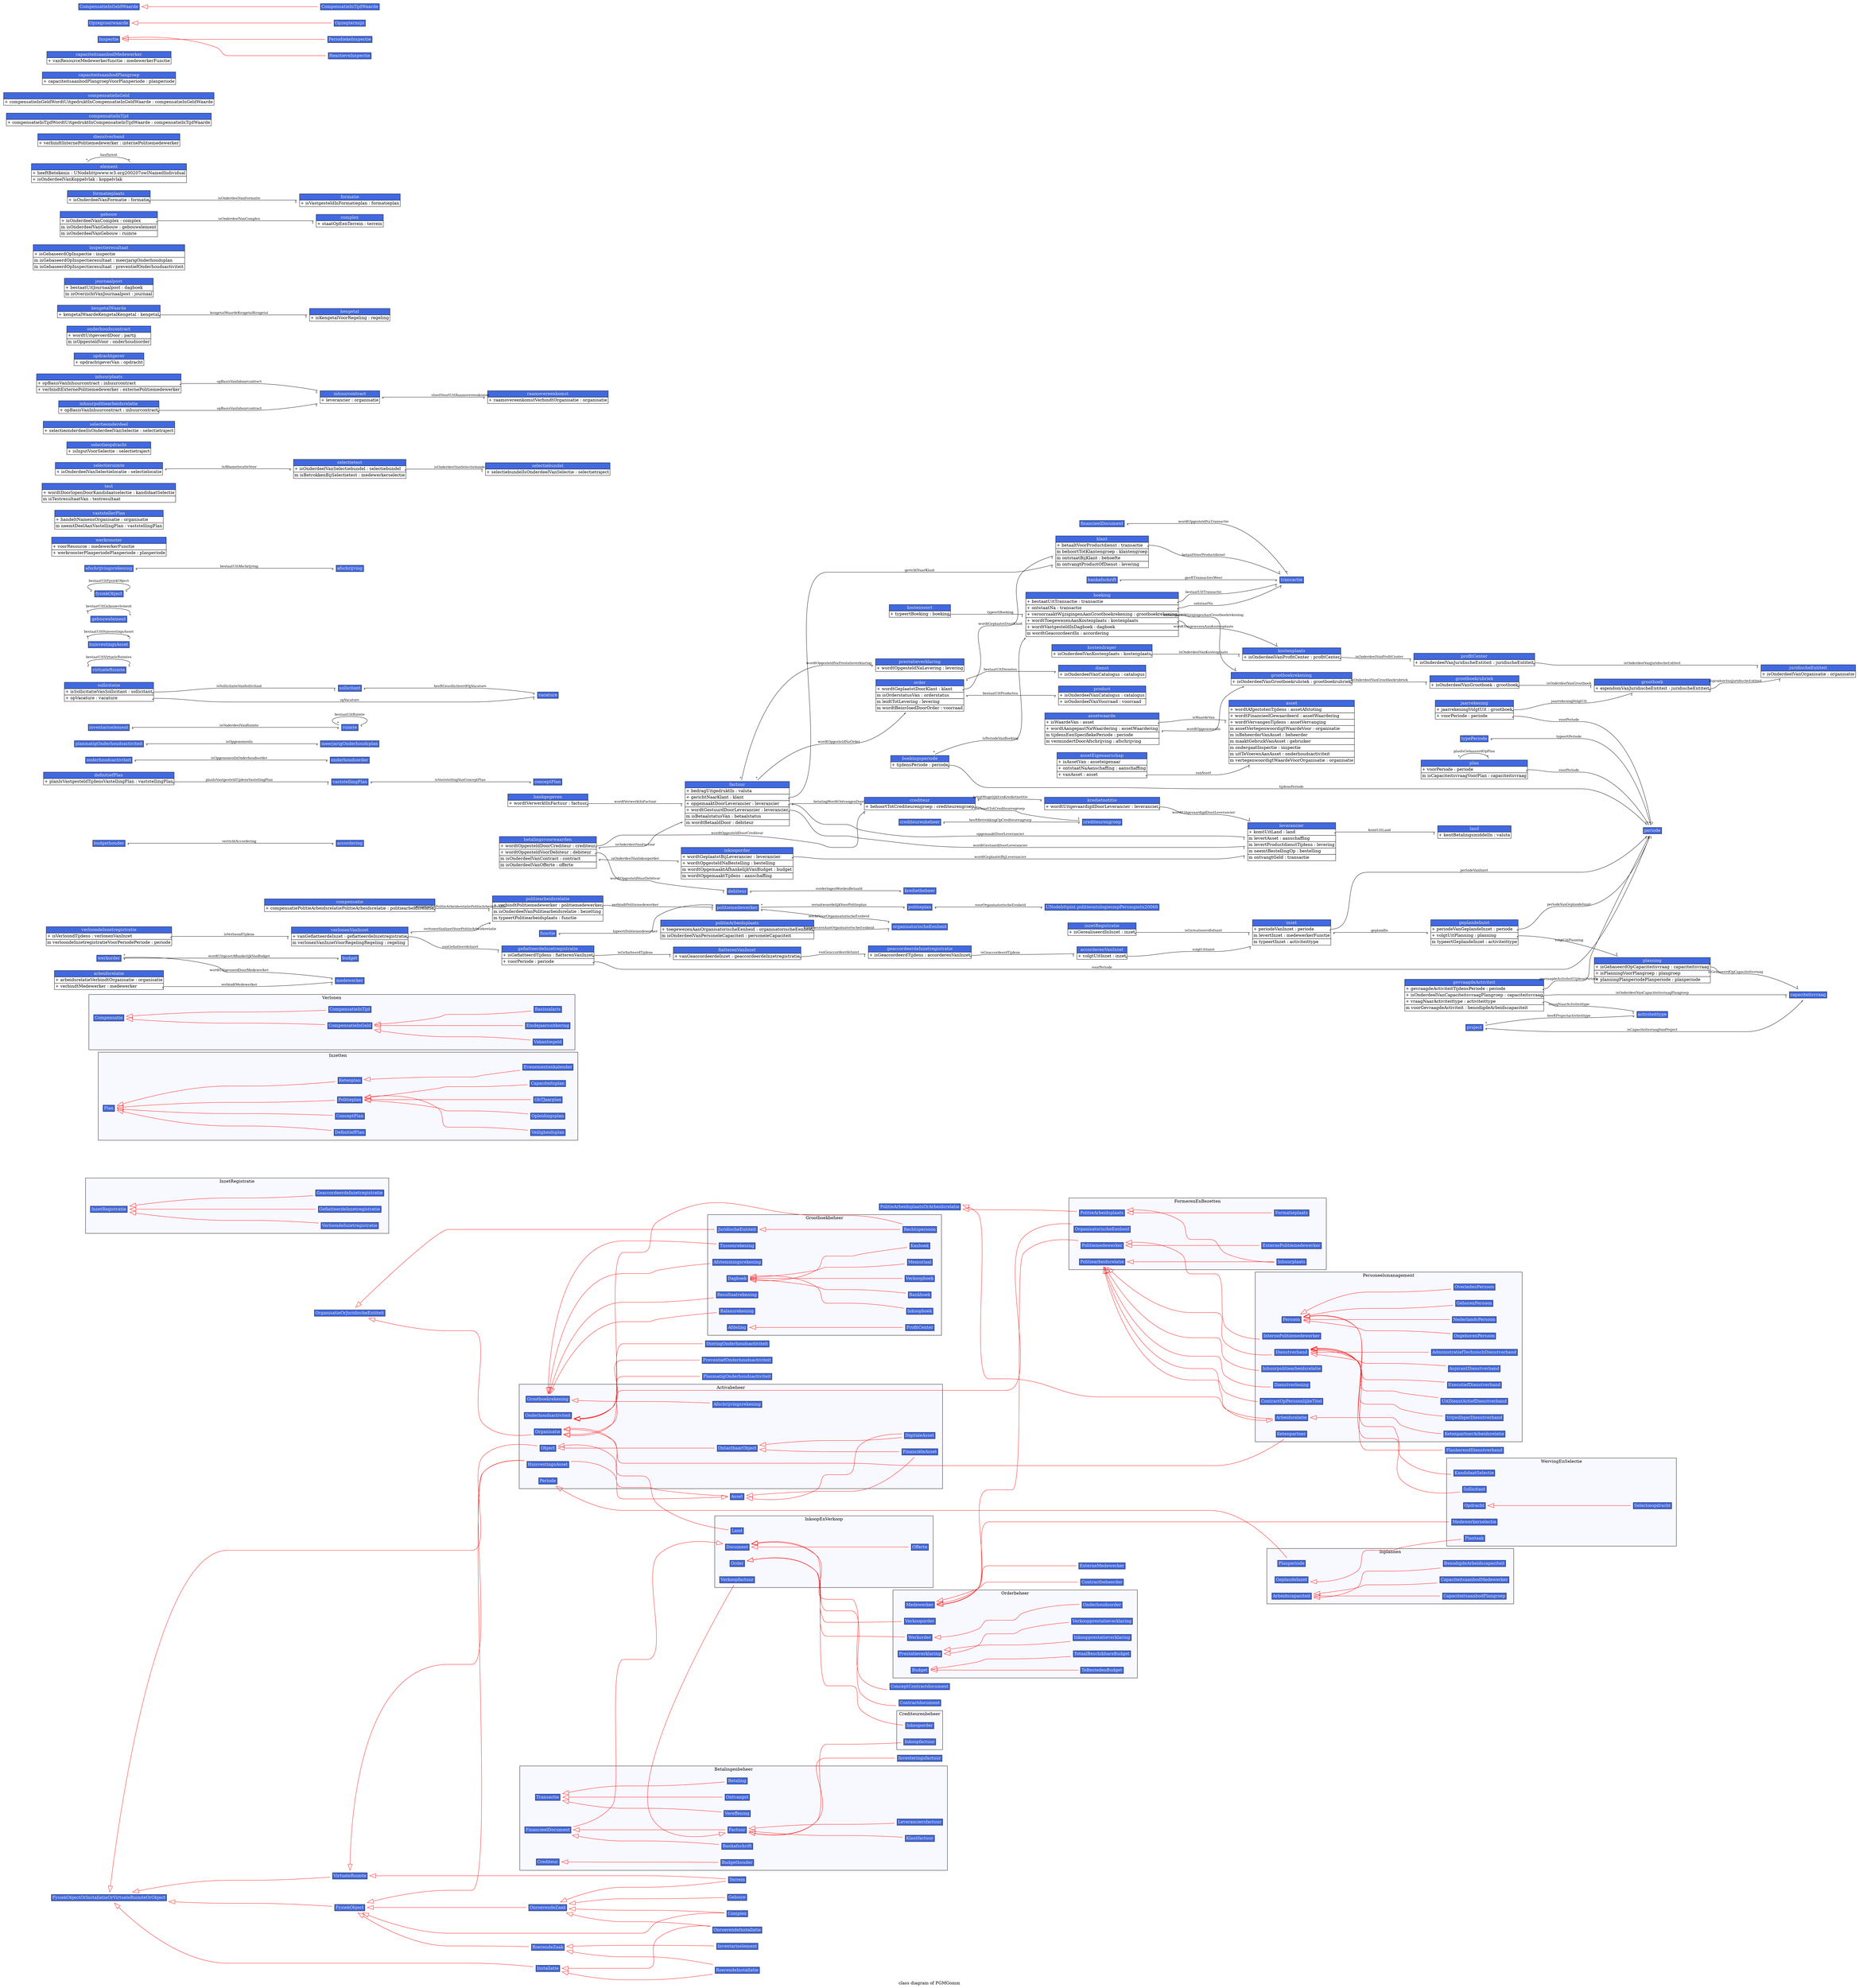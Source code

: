 digraph "class diagram of PGMGomm" {
	graph [bgcolor=white,
		label="class diagram of PGMGomm",
		rankdir=LR
	];
	node [label="\N"];
	edge [fontsize=11,
		minlen=4
	];
	subgraph cluster_Activabeheer {
		graph [bgcolor=ghostwhite,
			label=Activabeheer
		];
		4864118805526005238	[label=<<TABLE BGCOLOR="white" BORDER="0" CELLBORDER="1" CELLSPACING="0"><TR><TD BGCOLOR="royalblue" COLOR="black"><FONT COLOR="gray90">Periode</FONT></TD></TR></TABLE>>,
			shape=plaintext];
		3568234584918693760	[label=<<TABLE BGCOLOR="white" BORDER="0" CELLBORDER="1" CELLSPACING="0"><TR><TD BGCOLOR="royalblue" COLOR="black"><FONT COLOR="gray90">Organisatie</FONT></TD></TR></TABLE>>,
			shape=plaintext];
		5660112193828640723	[label=<<TABLE BGCOLOR="white" BORDER="0" CELLBORDER="1" CELLSPACING="0"><TR><TD BGCOLOR="royalblue" COLOR="black"><FONT COLOR="gray90">OntastbaarObject</FONT></TD></TR></TABLE>>,
			shape=plaintext];
		1010176310977547722	[label=<<TABLE BGCOLOR="white" BORDER="0" CELLBORDER="1" CELLSPACING="0"><TR><TD BGCOLOR="royalblue" COLOR="black"><FONT COLOR="gray90">FinanciëleAsset</FONT></TD></TR></TABLE>>,
			shape=plaintext];
		5660112193828640723 -> 1010176310977547722	[arrowsize=2,
			arrowtail=onormal,
			color=red,
			dir=back];
		8859694310217360283	[label=<<TABLE BGCOLOR="white" BORDER="0" CELLBORDER="1" CELLSPACING="0"><TR><TD BGCOLOR="royalblue" COLOR="black"><FONT COLOR="gray90">DigitaleAsset</FONT></TD></TR></TABLE>>,
			shape=plaintext];
		5660112193828640723 -> 8859694310217360283	[arrowsize=2,
			arrowtail=onormal,
			color=red,
			dir=back];
		7603319930759335374	[label=<<TABLE BGCOLOR="white" BORDER="0" CELLBORDER="1" CELLSPACING="0"><TR><TD BGCOLOR="royalblue" COLOR="black"><FONT COLOR="gray90">Onderhoudsactiviteit</FONT></TD></TR></TABLE>>,
			shape=plaintext];
		6888065786974451330	[label=<<TABLE BGCOLOR="white" BORDER="0" CELLBORDER="1" CELLSPACING="0"><TR><TD BGCOLOR="royalblue" COLOR="black"><FONT COLOR="gray90">Object</FONT></TD></TR></TABLE>>,
			shape=plaintext];
		6888065786974451330 -> 5660112193828640723	[arrowsize=2,
			arrowtail=onormal,
			color=red,
			dir=back];
		633917544807244128	[label=<<TABLE BGCOLOR="white" BORDER="0" CELLBORDER="1" CELLSPACING="0"><TR><TD BGCOLOR="royalblue" COLOR="black"><FONT COLOR="gray90">HuisvestingsAsset</FONT></TD></TR></TABLE>>,
			shape=plaintext];
		4952881372148864669	[label=<<TABLE BGCOLOR="white" BORDER="0" CELLBORDER="1" CELLSPACING="0"><TR><TD BGCOLOR="royalblue" COLOR="black"><FONT COLOR="gray90">Grootboekrekening</FONT></TD></TR></TABLE>>,
			shape=plaintext];
		6287425394847629152	[label=<<TABLE BGCOLOR="white" BORDER="0" CELLBORDER="1" CELLSPACING="0"><TR><TD BGCOLOR="royalblue" COLOR="black"><FONT COLOR="gray90">Afschrijvingsrekening</FONT></TD></TR></TABLE>>,
			shape=plaintext];
		4952881372148864669 -> 6287425394847629152	[arrowsize=2,
			arrowtail=onormal,
			color=red,
			dir=back];
	}
	subgraph cluster_Betalingenbeheer {
		graph [bgcolor=ghostwhite,
			label=Betalingenbeheer
		];
		7158331079709938385	[label=<<TABLE BGCOLOR="white" BORDER="0" CELLBORDER="1" CELLSPACING="0"><TR><TD BGCOLOR="royalblue" COLOR="black"><FONT COLOR="gray90">Vereffening</FONT></TD></TR></TABLE>>,
			shape=plaintext];
		8539931282609781337	[label=<<TABLE BGCOLOR="white" BORDER="0" CELLBORDER="1" CELLSPACING="0"><TR><TD BGCOLOR="royalblue" COLOR="black"><FONT COLOR="gray90">Transactie</FONT></TD></TR></TABLE>>,
			shape=plaintext];
		8539931282609781337 -> 7158331079709938385	[arrowsize=2,
			arrowtail=onormal,
			color=red,
			dir=back];
		8944089739825947066	[label=<<TABLE BGCOLOR="white" BORDER="0" CELLBORDER="1" CELLSPACING="0"><TR><TD BGCOLOR="royalblue" COLOR="black"><FONT COLOR="gray90">Ontvangst</FONT></TD></TR></TABLE>>,
			shape=plaintext];
		8539931282609781337 -> 8944089739825947066	[arrowsize=2,
			arrowtail=onormal,
			color=red,
			dir=back];
		591182141620190455	[label=<<TABLE BGCOLOR="white" BORDER="0" CELLBORDER="1" CELLSPACING="0"><TR><TD BGCOLOR="royalblue" COLOR="black"><FONT COLOR="gray90">Betaling</FONT></TD></TR></TABLE>>,
			shape=plaintext];
		8539931282609781337 -> 591182141620190455	[arrowsize=2,
			arrowtail=onormal,
			color=red,
			dir=back];
		4035966679584408379	[label=<<TABLE BGCOLOR="white" BORDER="0" CELLBORDER="1" CELLSPACING="0"><TR><TD BGCOLOR="royalblue" COLOR="black"><FONT COLOR="gray90">Leveranciersfactuur</FONT></TD></TR></TABLE>>,
			shape=plaintext];
		5705250094922154595	[label=<<TABLE BGCOLOR="white" BORDER="0" CELLBORDER="1" CELLSPACING="0"><TR><TD BGCOLOR="royalblue" COLOR="black"><FONT COLOR="gray90">Klantfactuur</FONT></TD></TR></TABLE>>,
			shape=plaintext];
		2069485014629473348	[label=<<TABLE BGCOLOR="white" BORDER="0" CELLBORDER="1" CELLSPACING="0"><TR><TD BGCOLOR="royalblue" COLOR="black"><FONT COLOR="gray90">FinancieelDocument</FONT></TD></TR></TABLE>>,
			shape=plaintext];
		8527182699771860648	[label=<<TABLE BGCOLOR="white" BORDER="0" CELLBORDER="1" CELLSPACING="0"><TR><TD BGCOLOR="royalblue" COLOR="black"><FONT COLOR="gray90">Factuur</FONT></TD></TR></TABLE>>,
			shape=plaintext];
		2069485014629473348 -> 8527182699771860648	[arrowsize=2,
			arrowtail=onormal,
			color=red,
			dir=back];
		4023970558674369258	[label=<<TABLE BGCOLOR="white" BORDER="0" CELLBORDER="1" CELLSPACING="0"><TR><TD BGCOLOR="royalblue" COLOR="black"><FONT COLOR="gray90">Bankafschrift</FONT></TD></TR></TABLE>>,
			shape=plaintext];
		2069485014629473348 -> 4023970558674369258	[arrowsize=2,
			arrowtail=onormal,
			color=red,
			dir=back];
		8527182699771860648 -> 4035966679584408379	[arrowsize=2,
			arrowtail=onormal,
			color=red,
			dir=back];
		8527182699771860648 -> 5705250094922154595	[arrowsize=2,
			arrowtail=onormal,
			color=red,
			dir=back];
		7410951157549315001	[label=<<TABLE BGCOLOR="white" BORDER="0" CELLBORDER="1" CELLSPACING="0"><TR><TD BGCOLOR="royalblue" COLOR="black"><FONT COLOR="gray90">Crediteur</FONT></TD></TR></TABLE>>,
			shape=plaintext];
		3634745767474097123	[label=<<TABLE BGCOLOR="white" BORDER="0" CELLBORDER="1" CELLSPACING="0"><TR><TD BGCOLOR="royalblue" COLOR="black"><FONT COLOR="gray90">Budgethouder</FONT></TD></TR></TABLE>>,
			shape=plaintext];
		7410951157549315001 -> 3634745767474097123	[arrowsize=2,
			arrowtail=onormal,
			color=red,
			dir=back];
	}
	subgraph cluster_Crediteurenbeheer {
		graph [bgcolor=ghostwhite,
			label=Crediteurenbeheer
		];
		6159352993594987560	[label=<<TABLE BGCOLOR="white" BORDER="0" CELLBORDER="1" CELLSPACING="0"><TR><TD BGCOLOR="royalblue" COLOR="black"><FONT COLOR="gray90">Inkooporder</FONT></TD></TR></TABLE>>,
			shape=plaintext];
		1878754437203116016	[label=<<TABLE BGCOLOR="white" BORDER="0" CELLBORDER="1" CELLSPACING="0"><TR><TD BGCOLOR="royalblue" COLOR="black"><FONT COLOR="gray90">Inkoopfactuur</FONT></TD></TR></TABLE>>,
			shape=plaintext];
	}
	subgraph cluster_FormerenEnBezetten {
		graph [bgcolor=ghostwhite,
			label=FormerenEnBezetten
		];
		1397948130193105403	[label=<<TABLE BGCOLOR="white" BORDER="0" CELLBORDER="1" CELLSPACING="0"><TR><TD BGCOLOR="royalblue" COLOR="black"><FONT COLOR="gray90">Politiemedewerker</FONT></TD></TR></TABLE>>,
			shape=plaintext];
		9176887385138024221	[label=<<TABLE BGCOLOR="white" BORDER="0" CELLBORDER="1" CELLSPACING="0"><TR><TD BGCOLOR="royalblue" COLOR="black"><FONT COLOR="gray90">ExternePolitiemedewerker</FONT></TD></TR></TABLE>>,
			shape=plaintext];
		1397948130193105403 -> 9176887385138024221	[arrowsize=2,
			arrowtail=onormal,
			color=red,
			dir=back];
		4629733647063016240	[label=<<TABLE BGCOLOR="white" BORDER="0" CELLBORDER="1" CELLSPACING="0"><TR><TD BGCOLOR="royalblue" COLOR="black"><FONT COLOR="gray90">Politiearbeidsrelatie</FONT></TD></TR></TABLE>>,
			shape=plaintext];
		2570415979682544309	[label=<<TABLE BGCOLOR="white" BORDER="0" CELLBORDER="1" CELLSPACING="0"><TR><TD BGCOLOR="royalblue" COLOR="black"><FONT COLOR="gray90">Inhuurplaats</FONT></TD></TR></TABLE>>,
			shape=plaintext];
		4629733647063016240 -> 2570415979682544309	[arrowsize=2,
			arrowtail=onormal,
			color=red,
			dir=back];
		5692919006343238388	[label=<<TABLE BGCOLOR="white" BORDER="0" CELLBORDER="1" CELLSPACING="0"><TR><TD BGCOLOR="royalblue" COLOR="black"><FONT COLOR="gray90">PolitieArbeidsplaats</FONT></TD></TR></TABLE>>,
			shape=plaintext];
		5692919006343238388 -> 2570415979682544309	[arrowsize=2,
			arrowtail=onormal,
			color=red,
			dir=back];
		8611548718494669927	[label=<<TABLE BGCOLOR="white" BORDER="0" CELLBORDER="1" CELLSPACING="0"><TR><TD BGCOLOR="royalblue" COLOR="black"><FONT COLOR="gray90">Formatieplaats</FONT></TD></TR></TABLE>>,
			shape=plaintext];
		5692919006343238388 -> 8611548718494669927	[arrowsize=2,
			arrowtail=onormal,
			color=red,
			dir=back];
		4417872741709655703	[label=<<TABLE BGCOLOR="white" BORDER="0" CELLBORDER="1" CELLSPACING="0"><TR><TD BGCOLOR="royalblue" COLOR="black"><FONT COLOR="gray90">OrganisatorischeEenheid</FONT></TD></TR></TABLE>>,
			shape=plaintext];
	}
	subgraph cluster_Grootboekbeheer {
		graph [bgcolor=ghostwhite,
			label=Grootboekbeheer
		];
		5960841618800192741	[label=<<TABLE BGCOLOR="white" BORDER="0" CELLBORDER="1" CELLSPACING="0"><TR><TD BGCOLOR="royalblue" COLOR="black"><FONT COLOR="gray90">Verkoopboek</FONT></TD></TR></TABLE>>,
			shape=plaintext];
		3690088109956044928	[label=<<TABLE BGCOLOR="white" BORDER="0" CELLBORDER="1" CELLSPACING="0"><TR><TD BGCOLOR="royalblue" COLOR="black"><FONT COLOR="gray90">Tussenrekening</FONT></TD></TR></TABLE>>,
			shape=plaintext];
		6529509450652456462	[label=<<TABLE BGCOLOR="white" BORDER="0" CELLBORDER="1" CELLSPACING="0"><TR><TD BGCOLOR="royalblue" COLOR="black"><FONT COLOR="gray90">Resultaatrekening</FONT></TD></TR></TABLE>>,
			shape=plaintext];
		3103378482927037401	[label=<<TABLE BGCOLOR="white" BORDER="0" CELLBORDER="1" CELLSPACING="0"><TR><TD BGCOLOR="royalblue" COLOR="black"><FONT COLOR="gray90">Rechtspersoon</FONT></TD></TR></TABLE>>,
			shape=plaintext];
		9097212189718320352	[label=<<TABLE BGCOLOR="white" BORDER="0" CELLBORDER="1" CELLSPACING="0"><TR><TD BGCOLOR="royalblue" COLOR="black"><FONT COLOR="gray90">ProfitCenter</FONT></TD></TR></TABLE>>,
			shape=plaintext];
		8274212125835640805	[label=<<TABLE BGCOLOR="white" BORDER="0" CELLBORDER="1" CELLSPACING="0"><TR><TD BGCOLOR="royalblue" COLOR="black"><FONT COLOR="gray90">Memoriaal</FONT></TD></TR></TABLE>>,
			shape=plaintext];
		1898545699684945320	[label=<<TABLE BGCOLOR="white" BORDER="0" CELLBORDER="1" CELLSPACING="0"><TR><TD BGCOLOR="royalblue" COLOR="black"><FONT COLOR="gray90">Kasboek</FONT></TD></TR></TABLE>>,
			shape=plaintext];
		3793978114126958159	[label=<<TABLE BGCOLOR="white" BORDER="0" CELLBORDER="1" CELLSPACING="0"><TR><TD BGCOLOR="royalblue" COLOR="black"><FONT COLOR="gray90">JuridischeEntiteit</FONT></TD></TR></TABLE>>,
			shape=plaintext];
		3793978114126958159 -> 3103378482927037401	[arrowsize=2,
			arrowtail=onormal,
			color=red,
			dir=back];
		3348414885851034276	[label=<<TABLE BGCOLOR="white" BORDER="0" CELLBORDER="1" CELLSPACING="0"><TR><TD BGCOLOR="royalblue" COLOR="black"><FONT COLOR="gray90">Inkoopboek</FONT></TD></TR></TABLE>>,
			shape=plaintext];
		7147898148521960017	[label=<<TABLE BGCOLOR="white" BORDER="0" CELLBORDER="1" CELLSPACING="0"><TR><TD BGCOLOR="royalblue" COLOR="black"><FONT COLOR="gray90">Dagboek</FONT></TD></TR></TABLE>>,
			shape=plaintext];
		7147898148521960017 -> 5960841618800192741	[arrowsize=2,
			arrowtail=onormal,
			color=red,
			dir=back];
		7147898148521960017 -> 8274212125835640805	[arrowsize=2,
			arrowtail=onormal,
			color=red,
			dir=back];
		7147898148521960017 -> 1898545699684945320	[arrowsize=2,
			arrowtail=onormal,
			color=red,
			dir=back];
		7147898148521960017 -> 3348414885851034276	[arrowsize=2,
			arrowtail=onormal,
			color=red,
			dir=back];
		3494089194636467846	[label=<<TABLE BGCOLOR="white" BORDER="0" CELLBORDER="1" CELLSPACING="0"><TR><TD BGCOLOR="royalblue" COLOR="black"><FONT COLOR="gray90">Bankboek</FONT></TD></TR></TABLE>>,
			shape=plaintext];
		7147898148521960017 -> 3494089194636467846	[arrowsize=2,
			arrowtail=onormal,
			color=red,
			dir=back];
		7784885364112023919	[label=<<TABLE BGCOLOR="white" BORDER="0" CELLBORDER="1" CELLSPACING="0"><TR><TD BGCOLOR="royalblue" COLOR="black"><FONT COLOR="gray90">Balansrekening</FONT></TD></TR></TABLE>>,
			shape=plaintext];
		4212002937168010857	[label=<<TABLE BGCOLOR="white" BORDER="0" CELLBORDER="1" CELLSPACING="0"><TR><TD BGCOLOR="royalblue" COLOR="black"><FONT COLOR="gray90">Afstemmingsrekening</FONT></TD></TR></TABLE>>,
			shape=plaintext];
		5174751613515377339	[label=<<TABLE BGCOLOR="white" BORDER="0" CELLBORDER="1" CELLSPACING="0"><TR><TD BGCOLOR="royalblue" COLOR="black"><FONT COLOR="gray90">Afdeling</FONT></TD></TR></TABLE>>,
			shape=plaintext];
		5174751613515377339 -> 9097212189718320352	[arrowsize=2,
			arrowtail=onormal,
			color=red,
			dir=back];
	}
	subgraph cluster_InkoopEnVerkoop {
		graph [bgcolor=ghostwhite,
			label=InkoopEnVerkoop
		];
		7836149108780011743	[label=<<TABLE BGCOLOR="white" BORDER="0" CELLBORDER="1" CELLSPACING="0"><TR><TD BGCOLOR="royalblue" COLOR="black"><FONT COLOR="gray90">Verkoopfactuur</FONT></TD></TR></TABLE>>,
			shape=plaintext];
		5231716232605413800	[label=<<TABLE BGCOLOR="white" BORDER="0" CELLBORDER="1" CELLSPACING="0"><TR><TD BGCOLOR="royalblue" COLOR="black"><FONT COLOR="gray90">Order</FONT></TD></TR></TABLE>>,
			shape=plaintext];
		9168001165472958423	[label=<<TABLE BGCOLOR="white" BORDER="0" CELLBORDER="1" CELLSPACING="0"><TR><TD BGCOLOR="royalblue" COLOR="black"><FONT COLOR="gray90">Offerte</FONT></TD></TR></TABLE>>,
			shape=plaintext];
		4929457994535782294	[label=<<TABLE BGCOLOR="white" BORDER="0" CELLBORDER="1" CELLSPACING="0"><TR><TD BGCOLOR="royalblue" COLOR="black"><FONT COLOR="gray90">Land</FONT></TD></TR></TABLE>>,
			shape=plaintext];
		2960051096170339146	[label=<<TABLE BGCOLOR="white" BORDER="0" CELLBORDER="1" CELLSPACING="0"><TR><TD BGCOLOR="royalblue" COLOR="black"><FONT COLOR="gray90">Document</FONT></TD></TR></TABLE>>,
			shape=plaintext];
		2960051096170339146 -> 9168001165472958423	[arrowsize=2,
			arrowtail=onormal,
			color=red,
			dir=back];
	}
	subgraph cluster_Inplannen {
		graph [bgcolor=ghostwhite,
			label=Inplannen
		];
		6297502289457808989	[label=<<TABLE BGCOLOR="white" BORDER="0" CELLBORDER="1" CELLSPACING="0"><TR><TD BGCOLOR="royalblue" COLOR="black"><FONT COLOR="gray90">Planperiode</FONT></TD></TR></TABLE>>,
			shape=plaintext];
		3577361344818571202	[label=<<TABLE BGCOLOR="white" BORDER="0" CELLBORDER="1" CELLSPACING="0"><TR><TD BGCOLOR="royalblue" COLOR="black"><FONT COLOR="gray90">GeplandeInzet</FONT></TD></TR></TABLE>>,
			shape=plaintext];
		7568523704096348746	[label=<<TABLE BGCOLOR="white" BORDER="0" CELLBORDER="1" CELLSPACING="0"><TR><TD BGCOLOR="royalblue" COLOR="black"><FONT COLOR="gray90">CapaciteitsaanbodPlangroep</FONT></TD></TR></TABLE>>,
			shape=plaintext];
		4860200315877968940	[label=<<TABLE BGCOLOR="white" BORDER="0" CELLBORDER="1" CELLSPACING="0"><TR><TD BGCOLOR="royalblue" COLOR="black"><FONT COLOR="gray90">CapaciteitsaanbodMedewerker</FONT></TD></TR></TABLE>>,
			shape=plaintext];
		843972468043693521	[label=<<TABLE BGCOLOR="white" BORDER="0" CELLBORDER="1" CELLSPACING="0"><TR><TD BGCOLOR="royalblue" COLOR="black"><FONT COLOR="gray90">BenodigdeArbeidscapaciteit</FONT></TD></TR></TABLE>>,
			shape=plaintext];
		9138338490251711447	[label=<<TABLE BGCOLOR="white" BORDER="0" CELLBORDER="1" CELLSPACING="0"><TR><TD BGCOLOR="royalblue" COLOR="black"><FONT COLOR="gray90">Arbeidscapaciteit</FONT></TD></TR></TABLE>>,
			shape=plaintext];
		9138338490251711447 -> 7568523704096348746	[arrowsize=2,
			arrowtail=onormal,
			color=red,
			dir=back];
		9138338490251711447 -> 4860200315877968940	[arrowsize=2,
			arrowtail=onormal,
			color=red,
			dir=back];
		9138338490251711447 -> 843972468043693521	[arrowsize=2,
			arrowtail=onormal,
			color=red,
			dir=back];
	}
	subgraph cluster_InzetRegistratie {
		graph [bgcolor=ghostwhite,
			label=InzetRegistratie
		];
		7079034731764129109	[label=<<TABLE BGCOLOR="white" BORDER="0" CELLBORDER="1" CELLSPACING="0"><TR><TD BGCOLOR="royalblue" COLOR="black"><FONT COLOR="gray90">VerloondeInzetregistratie</FONT></TD></TR></TABLE>>,
			shape=plaintext];
		575756829302999486	[label=<<TABLE BGCOLOR="white" BORDER="0" CELLBORDER="1" CELLSPACING="0"><TR><TD BGCOLOR="royalblue" COLOR="black"><FONT COLOR="gray90">InzetRegistratie</FONT></TD></TR></TABLE>>,
			shape=plaintext];
		575756829302999486 -> 7079034731764129109	[arrowsize=2,
			arrowtail=onormal,
			color=red,
			dir=back];
		7931348864213799605	[label=<<TABLE BGCOLOR="white" BORDER="0" CELLBORDER="1" CELLSPACING="0"><TR><TD BGCOLOR="royalblue" COLOR="black"><FONT COLOR="gray90">GefiatteerdeInzetregistratie</FONT></TD></TR></TABLE>>,
			shape=plaintext];
		575756829302999486 -> 7931348864213799605	[arrowsize=2,
			arrowtail=onormal,
			color=red,
			dir=back];
		255640702154262446	[label=<<TABLE BGCOLOR="white" BORDER="0" CELLBORDER="1" CELLSPACING="0"><TR><TD BGCOLOR="royalblue" COLOR="black"><FONT COLOR="gray90">GeaccordeerdeInzetregistratie</FONT></TD></TR></TABLE>>,
			shape=plaintext];
		575756829302999486 -> 255640702154262446	[arrowsize=2,
			arrowtail=onormal,
			color=red,
			dir=back];
	}
	subgraph cluster_Inzetten {
		graph [bgcolor=ghostwhite,
			label=Inzetten
		];
		2596791901519459002	[label=<<TABLE BGCOLOR="white" BORDER="0" CELLBORDER="1" CELLSPACING="0"><TR><TD BGCOLOR="royalblue" COLOR="black"><FONT COLOR="gray90">Veiligheidsplan</FONT></TD></TR></TABLE>>,
			shape=plaintext];
		9088220971019245661	[label=<<TABLE BGCOLOR="white" BORDER="0" CELLBORDER="1" CELLSPACING="0"><TR><TD BGCOLOR="royalblue" COLOR="black"><FONT COLOR="gray90">Politieplan</FONT></TD></TR></TABLE>>,
			shape=plaintext];
		9088220971019245661 -> 2596791901519459002	[arrowsize=2,
			arrowtail=onormal,
			color=red,
			dir=back];
		3983612003706762610	[label=<<TABLE BGCOLOR="white" BORDER="0" CELLBORDER="1" CELLSPACING="0"><TR><TD BGCOLOR="royalblue" COLOR="black"><FONT COLOR="gray90">Opleidingsplan</FONT></TD></TR></TABLE>>,
			shape=plaintext];
		9088220971019245661 -> 3983612003706762610	[arrowsize=2,
			arrowtail=onormal,
			color=red,
			dir=back];
		7614023146777226868	[label=<<TABLE BGCOLOR="white" BORDER="0" CELLBORDER="1" CELLSPACING="0"><TR><TD BGCOLOR="royalblue" COLOR="black"><FONT COLOR="gray90">ObTJaarplan</FONT></TD></TR></TABLE>>,
			shape=plaintext];
		9088220971019245661 -> 7614023146777226868	[arrowsize=2,
			arrowtail=onormal,
			color=red,
			dir=back];
		1420958615929419217	[label=<<TABLE BGCOLOR="white" BORDER="0" CELLBORDER="1" CELLSPACING="0"><TR><TD BGCOLOR="royalblue" COLOR="black"><FONT COLOR="gray90">Capaciteitsplan</FONT></TD></TR></TABLE>>,
			shape=plaintext];
		9088220971019245661 -> 1420958615929419217	[arrowsize=2,
			arrowtail=onormal,
			color=red,
			dir=back];
		2374312818010939020	[label=<<TABLE BGCOLOR="white" BORDER="0" CELLBORDER="1" CELLSPACING="0"><TR><TD BGCOLOR="royalblue" COLOR="black"><FONT COLOR="gray90">Plan</FONT></TD></TR></TABLE>>,
			shape=plaintext];
		2374312818010939020 -> 9088220971019245661	[arrowsize=2,
			arrowtail=onormal,
			color=red,
			dir=back];
		2717714895022300672	[label=<<TABLE BGCOLOR="white" BORDER="0" CELLBORDER="1" CELLSPACING="0"><TR><TD BGCOLOR="royalblue" COLOR="black"><FONT COLOR="gray90">Ketenplan</FONT></TD></TR></TABLE>>,
			shape=plaintext];
		2374312818010939020 -> 2717714895022300672	[arrowsize=2,
			arrowtail=onormal,
			color=red,
			dir=back];
		7522467851106050031	[label=<<TABLE BGCOLOR="white" BORDER="0" CELLBORDER="1" CELLSPACING="0"><TR><TD BGCOLOR="royalblue" COLOR="black"><FONT COLOR="gray90">DefinitiefPlan</FONT></TD></TR></TABLE>>,
			shape=plaintext];
		2374312818010939020 -> 7522467851106050031	[arrowsize=2,
			arrowtail=onormal,
			color=red,
			dir=back];
		4518548073078949637	[label=<<TABLE BGCOLOR="white" BORDER="0" CELLBORDER="1" CELLSPACING="0"><TR><TD BGCOLOR="royalblue" COLOR="black"><FONT COLOR="gray90">ConceptPlan</FONT></TD></TR></TABLE>>,
			shape=plaintext];
		2374312818010939020 -> 4518548073078949637	[arrowsize=2,
			arrowtail=onormal,
			color=red,
			dir=back];
		8176760515567278828	[label=<<TABLE BGCOLOR="white" BORDER="0" CELLBORDER="1" CELLSPACING="0"><TR><TD BGCOLOR="royalblue" COLOR="black"><FONT COLOR="gray90">Evenementenkalender</FONT></TD></TR></TABLE>>,
			shape=plaintext];
		2717714895022300672 -> 8176760515567278828	[arrowsize=2,
			arrowtail=onormal,
			color=red,
			dir=back];
	}
	subgraph cluster_Orderbeheer {
		graph [bgcolor=ghostwhite,
			label=Orderbeheer
		];
		674891893006570415	[label=<<TABLE BGCOLOR="white" BORDER="0" CELLBORDER="1" CELLSPACING="0"><TR><TD BGCOLOR="royalblue" COLOR="black"><FONT COLOR="gray90">Werkorder</FONT></TD></TR></TABLE>>,
			shape=plaintext];
		5198539981022569927	[label=<<TABLE BGCOLOR="white" BORDER="0" CELLBORDER="1" CELLSPACING="0"><TR><TD BGCOLOR="royalblue" COLOR="black"><FONT COLOR="gray90">Onderhoudsorder</FONT></TD></TR></TABLE>>,
			shape=plaintext];
		674891893006570415 -> 5198539981022569927	[arrowsize=2,
			arrowtail=onormal,
			color=red,
			dir=back];
		3424775213102889195	[label=<<TABLE BGCOLOR="white" BORDER="0" CELLBORDER="1" CELLSPACING="0"><TR><TD BGCOLOR="royalblue" COLOR="black"><FONT COLOR="gray90">Verkoopprestatieverklaring</FONT></TD></TR></TABLE>>,
			shape=plaintext];
		1593174695633893945	[label=<<TABLE BGCOLOR="white" BORDER="0" CELLBORDER="1" CELLSPACING="0"><TR><TD BGCOLOR="royalblue" COLOR="black"><FONT COLOR="gray90">Verkooporder</FONT></TD></TR></TABLE>>,
			shape=plaintext];
		6237176823267411535	[label=<<TABLE BGCOLOR="white" BORDER="0" CELLBORDER="1" CELLSPACING="0"><TR><TD BGCOLOR="royalblue" COLOR="black"><FONT COLOR="gray90">TotaalBeschikbareBudget</FONT></TD></TR></TABLE>>,
			shape=plaintext];
		1448678192494892009	[label=<<TABLE BGCOLOR="white" BORDER="0" CELLBORDER="1" CELLSPACING="0"><TR><TD BGCOLOR="royalblue" COLOR="black"><FONT COLOR="gray90">TeBestedenBudget</FONT></TD></TR></TABLE>>,
			shape=plaintext];
		1209559092161661688	[label=<<TABLE BGCOLOR="white" BORDER="0" CELLBORDER="1" CELLSPACING="0"><TR><TD BGCOLOR="royalblue" COLOR="black"><FONT COLOR="gray90">Prestatieverklaring</FONT></TD></TR></TABLE>>,
			shape=plaintext];
		1209559092161661688 -> 3424775213102889195	[arrowsize=2,
			arrowtail=onormal,
			color=red,
			dir=back];
		3529041474971093032	[label=<<TABLE BGCOLOR="white" BORDER="0" CELLBORDER="1" CELLSPACING="0"><TR><TD BGCOLOR="royalblue" COLOR="black"><FONT COLOR="gray90">Inkoopprestatieverklaring</FONT></TD></TR></TABLE>>,
			shape=plaintext];
		1209559092161661688 -> 3529041474971093032	[arrowsize=2,
			arrowtail=onormal,
			color=red,
			dir=back];
		212248976911143392	[label=<<TABLE BGCOLOR="white" BORDER="0" CELLBORDER="1" CELLSPACING="0"><TR><TD BGCOLOR="royalblue" COLOR="black"><FONT COLOR="gray90">Medewerker</FONT></TD></TR></TABLE>>,
			shape=plaintext];
		1998149962819267980	[label=<<TABLE BGCOLOR="white" BORDER="0" CELLBORDER="1" CELLSPACING="0"><TR><TD BGCOLOR="royalblue" COLOR="black"><FONT COLOR="gray90">Budget</FONT></TD></TR></TABLE>>,
			shape=plaintext];
		1998149962819267980 -> 6237176823267411535	[arrowsize=2,
			arrowtail=onormal,
			color=red,
			dir=back];
		1998149962819267980 -> 1448678192494892009	[arrowsize=2,
			arrowtail=onormal,
			color=red,
			dir=back];
	}
	subgraph cluster_Personeelsmanagement {
		graph [bgcolor=ghostwhite,
			label=Personeelsmanagement
		];
		1597311206337173133	[label=<<TABLE BGCOLOR="white" BORDER="0" CELLBORDER="1" CELLSPACING="0"><TR><TD BGCOLOR="royalblue" COLOR="black"><FONT COLOR="gray90">VrijwilligerDienstverband</FONT></TD></TR></TABLE>>,
			shape=plaintext];
		7732313220208083873	[label=<<TABLE BGCOLOR="white" BORDER="0" CELLBORDER="1" CELLSPACING="0"><TR><TD BGCOLOR="royalblue" COLOR="black"><FONT COLOR="gray90">UitDienstActiefDienstverband</FONT></TD></TR></TABLE>>,
			shape=plaintext];
		1381427198949269766	[label=<<TABLE BGCOLOR="white" BORDER="0" CELLBORDER="1" CELLSPACING="0"><TR><TD BGCOLOR="royalblue" COLOR="black"><FONT COLOR="gray90">Persoon</FONT></TD></TR></TABLE>>,
			shape=plaintext];
		2316631034300788065	[label=<<TABLE BGCOLOR="white" BORDER="0" CELLBORDER="1" CELLSPACING="0"><TR><TD BGCOLOR="royalblue" COLOR="black"><FONT COLOR="gray90">OverledenPersoon</FONT></TD></TR></TABLE>>,
			shape=plaintext];
		1381427198949269766 -> 2316631034300788065	[arrowsize=2,
			arrowtail=onormal,
			color=red,
			dir=back];
		7503884221102692998	[label=<<TABLE BGCOLOR="white" BORDER="0" CELLBORDER="1" CELLSPACING="0"><TR><TD BGCOLOR="royalblue" COLOR="black"><FONT COLOR="gray90">OngeborenPersoon</FONT></TD></TR></TABLE>>,
			shape=plaintext];
		1381427198949269766 -> 7503884221102692998	[arrowsize=2,
			arrowtail=onormal,
			color=red,
			dir=back];
		8955252226359321298	[label=<<TABLE BGCOLOR="white" BORDER="0" CELLBORDER="1" CELLSPACING="0"><TR><TD BGCOLOR="royalblue" COLOR="black"><FONT COLOR="gray90">NederlandsPersoon</FONT></TD></TR></TABLE>>,
			shape=plaintext];
		1381427198949269766 -> 8955252226359321298	[arrowsize=2,
			arrowtail=onormal,
			color=red,
			dir=back];
		8797283921461493341	[label=<<TABLE BGCOLOR="white" BORDER="0" CELLBORDER="1" CELLSPACING="0"><TR><TD BGCOLOR="royalblue" COLOR="black"><FONT COLOR="gray90">GeborenPersoon</FONT></TD></TR></TABLE>>,
			shape=plaintext];
		1381427198949269766 -> 8797283921461493341	[arrowsize=2,
			arrowtail=onormal,
			color=red,
			dir=back];
		7599347317270064974	[label=<<TABLE BGCOLOR="white" BORDER="0" CELLBORDER="1" CELLSPACING="0"><TR><TD BGCOLOR="royalblue" COLOR="black"><FONT COLOR="gray90">KetenpartnerArbeidsrelatie</FONT></TD></TR></TABLE>>,
			shape=plaintext];
		8348558912072820672	[label=<<TABLE BGCOLOR="white" BORDER="0" CELLBORDER="1" CELLSPACING="0"><TR><TD BGCOLOR="royalblue" COLOR="black"><FONT COLOR="gray90">Ketenpartner</FONT></TD></TR></TABLE>>,
			shape=plaintext];
		5690209660624892821	[label=<<TABLE BGCOLOR="white" BORDER="0" CELLBORDER="1" CELLSPACING="0"><TR><TD BGCOLOR="royalblue" COLOR="black"><FONT COLOR="gray90">InternePolitiemedewerker</FONT></TD></TR></TABLE>>,
			shape=plaintext];
		6350895755196607897	[label=<<TABLE BGCOLOR="white" BORDER="0" CELLBORDER="1" CELLSPACING="0"><TR><TD BGCOLOR="royalblue" COLOR="black"><FONT COLOR="gray90">Inhuurpolitiearbeidsrelatie</FONT></TD></TR></TABLE>>,
			shape=plaintext];
		8970906296647297626	[label=<<TABLE BGCOLOR="white" BORDER="0" CELLBORDER="1" CELLSPACING="0"><TR><TD BGCOLOR="royalblue" COLOR="black"><FONT COLOR="gray90">ExecutiefDienstverband</FONT></TD></TR></TABLE>>,
			shape=plaintext];
		7175482527752164395	[label=<<TABLE BGCOLOR="white" BORDER="0" CELLBORDER="1" CELLSPACING="0"><TR><TD BGCOLOR="royalblue" COLOR="black"><FONT COLOR="gray90">Dienstverlening</FONT></TD></TR></TABLE>>,
			shape=plaintext];
		7300251620916506099	[label=<<TABLE BGCOLOR="white" BORDER="0" CELLBORDER="1" CELLSPACING="0"><TR><TD BGCOLOR="royalblue" COLOR="black"><FONT COLOR="gray90">Dienstverband</FONT></TD></TR></TABLE>>,
			shape=plaintext];
		7300251620916506099 -> 1597311206337173133	[arrowsize=2,
			arrowtail=onormal,
			color=red,
			dir=back];
		7300251620916506099 -> 7732313220208083873	[arrowsize=2,
			arrowtail=onormal,
			color=red,
			dir=back];
		7300251620916506099 -> 8970906296647297626	[arrowsize=2,
			arrowtail=onormal,
			color=red,
			dir=back];
		4320493615762878975	[label=<<TABLE BGCOLOR="white" BORDER="0" CELLBORDER="1" CELLSPACING="0"><TR><TD BGCOLOR="royalblue" COLOR="black"><FONT COLOR="gray90">AspirantDienstverband</FONT></TD></TR></TABLE>>,
			shape=plaintext];
		7300251620916506099 -> 4320493615762878975	[arrowsize=2,
			arrowtail=onormal,
			color=red,
			dir=back];
		1959094780326707859	[label=<<TABLE BGCOLOR="white" BORDER="0" CELLBORDER="1" CELLSPACING="0"><TR><TD BGCOLOR="royalblue" COLOR="black"><FONT COLOR="gray90">AdministratiefTechnischDienstverband</FONT></TD></TR></TABLE>>,
			shape=plaintext];
		7300251620916506099 -> 1959094780326707859	[arrowsize=2,
			arrowtail=onormal,
			color=red,
			dir=back];
		3074267840293857236	[label=<<TABLE BGCOLOR="white" BORDER="0" CELLBORDER="1" CELLSPACING="0"><TR><TD BGCOLOR="royalblue" COLOR="black"><FONT COLOR="gray90">ContractOpPersoonlijkeTitel</FONT></TD></TR></TABLE>>,
			shape=plaintext];
		7685626047602546915	[label=<<TABLE BGCOLOR="white" BORDER="0" CELLBORDER="1" CELLSPACING="0"><TR><TD BGCOLOR="royalblue" COLOR="black"><FONT COLOR="gray90">Arbeidsrelatie</FONT></TD></TR></TABLE>>,
			shape=plaintext];
		7685626047602546915 -> 7599347317270064974	[arrowsize=2,
			arrowtail=onormal,
			color=red,
			dir=back];
	}
	subgraph cluster_Verlonen {
		graph [bgcolor=ghostwhite,
			label=Verlonen
		];
		1976152507500513930	[label=<<TABLE BGCOLOR="white" BORDER="0" CELLBORDER="1" CELLSPACING="0"><TR><TD BGCOLOR="royalblue" COLOR="black"><FONT COLOR="gray90">Vakantiegeld</FONT></TD></TR></TABLE>>,
			shape=plaintext];
		8886283732652668288	[label=<<TABLE BGCOLOR="white" BORDER="0" CELLBORDER="1" CELLSPACING="0"><TR><TD BGCOLOR="royalblue" COLOR="black"><FONT COLOR="gray90">Eindejaarsuitkering</FONT></TD></TR></TABLE>>,
			shape=plaintext];
		1944104130447912944	[label=<<TABLE BGCOLOR="white" BORDER="0" CELLBORDER="1" CELLSPACING="0"><TR><TD BGCOLOR="royalblue" COLOR="black"><FONT COLOR="gray90">CompensatieInTijd</FONT></TD></TR></TABLE>>,
			shape=plaintext];
		7412558403740791533	[label=<<TABLE BGCOLOR="white" BORDER="0" CELLBORDER="1" CELLSPACING="0"><TR><TD BGCOLOR="royalblue" COLOR="black"><FONT COLOR="gray90">CompensatieInGeld</FONT></TD></TR></TABLE>>,
			shape=plaintext];
		7412558403740791533 -> 1976152507500513930	[arrowsize=2,
			arrowtail=onormal,
			color=red,
			dir=back];
		7412558403740791533 -> 8886283732652668288	[arrowsize=2,
			arrowtail=onormal,
			color=red,
			dir=back];
		7593929985608689910	[label=<<TABLE BGCOLOR="white" BORDER="0" CELLBORDER="1" CELLSPACING="0"><TR><TD BGCOLOR="royalblue" COLOR="black"><FONT COLOR="gray90">Basissalaris</FONT></TD></TR></TABLE>>,
			shape=plaintext];
		7412558403740791533 -> 7593929985608689910	[arrowsize=2,
			arrowtail=onormal,
			color=red,
			dir=back];
		6004105898244904428	[label=<<TABLE BGCOLOR="white" BORDER="0" CELLBORDER="1" CELLSPACING="0"><TR><TD BGCOLOR="royalblue" COLOR="black"><FONT COLOR="gray90">Compensatie</FONT></TD></TR></TABLE>>,
			shape=plaintext];
		6004105898244904428 -> 1944104130447912944	[arrowsize=2,
			arrowtail=onormal,
			color=red,
			dir=back];
		6004105898244904428 -> 7412558403740791533	[arrowsize=2,
			arrowtail=onormal,
			color=red,
			dir=back];
	}
	subgraph cluster_WervingEnSelectie {
		graph [bgcolor=ghostwhite,
			label=WervingEnSelectie
		];
		8605816108863210722	[label=<<TABLE BGCOLOR="white" BORDER="0" CELLBORDER="1" CELLSPACING="0"><TR><TD BGCOLOR="royalblue" COLOR="black"><FONT COLOR="gray90">Sollicitant</FONT></TD></TR></TABLE>>,
			shape=plaintext];
		7215756008219880524	[label=<<TABLE BGCOLOR="white" BORDER="0" CELLBORDER="1" CELLSPACING="0"><TR><TD BGCOLOR="royalblue" COLOR="black"><FONT COLOR="gray90">Selectieopdracht</FONT></TD></TR></TABLE>>,
			shape=plaintext];
		1133714556676646169	[label=<<TABLE BGCOLOR="white" BORDER="0" CELLBORDER="1" CELLSPACING="0"><TR><TD BGCOLOR="royalblue" COLOR="black"><FONT COLOR="gray90">Plantaak</FONT></TD></TR></TABLE>>,
			shape=plaintext];
		4019561612334506550	[label=<<TABLE BGCOLOR="white" BORDER="0" CELLBORDER="1" CELLSPACING="0"><TR><TD BGCOLOR="royalblue" COLOR="black"><FONT COLOR="gray90">Opdracht</FONT></TD></TR></TABLE>>,
			shape=plaintext];
		4019561612334506550 -> 7215756008219880524	[arrowsize=2,
			arrowtail=onormal,
			color=red,
			dir=back];
		7364746075282046	[label=<<TABLE BGCOLOR="white" BORDER="0" CELLBORDER="1" CELLSPACING="0"><TR><TD BGCOLOR="royalblue" COLOR="black"><FONT COLOR="gray90">Medewerkerselectie</FONT></TD></TR></TABLE>>,
			shape=plaintext];
		3416775748211470659	[label=<<TABLE BGCOLOR="white" BORDER="0" CELLBORDER="1" CELLSPACING="0"><TR><TD BGCOLOR="royalblue" COLOR="black"><FONT COLOR="gray90">KandidaatSelectie</FONT></TD></TR></TABLE>>,
			shape=plaintext];
	}
	4864118805526005238 -> 6297502289457808989	[arrowsize=2,
		arrowtail=onormal,
		color=red,
		dir=back];
	3568234584918693760 -> 4417872741709655703	[arrowsize=2,
		arrowtail=onormal,
		color=red,
		dir=back];
	3568234584918693760 -> 3103378482927037401	[arrowsize=2,
		arrowtail=onormal,
		color=red,
		dir=back];
	3568234584918693760 -> 4929457994535782294	[arrowsize=2,
		arrowtail=onormal,
		color=red,
		dir=back];
	3568234584918693760 -> 8348558912072820672	[arrowsize=2,
		arrowtail=onormal,
		color=red,
		dir=back];
	5987095478419978319	[label=<<TABLE BGCOLOR="white" BORDER="0" CELLBORDER="1" CELLSPACING="0"><TR><TD BGCOLOR="royalblue" COLOR="black"><FONT COLOR="gray90">StoringOnderhoudsactiviteit</FONT></TD></TR></TABLE>>,
		shape=plaintext];
	7603319930759335374 -> 5987095478419978319	[arrowsize=2,
		arrowtail=onormal,
		color=red,
		dir=back];
	1692718457899922258	[label=<<TABLE BGCOLOR="white" BORDER="0" CELLBORDER="1" CELLSPACING="0"><TR><TD BGCOLOR="royalblue" COLOR="black"><FONT COLOR="gray90">PreventiefOnderhoudsactiviteit</FONT></TD></TR></TABLE>>,
		shape=plaintext];
	7603319930759335374 -> 1692718457899922258	[arrowsize=2,
		arrowtail=onormal,
		color=red,
		dir=back];
	6518158249434632798	[label=<<TABLE BGCOLOR="white" BORDER="0" CELLBORDER="1" CELLSPACING="0"><TR><TD BGCOLOR="royalblue" COLOR="black"><FONT COLOR="gray90">PlanmatigOnderhoudsactiviteit</FONT></TD></TR></TABLE>>,
		shape=plaintext];
	7603319930759335374 -> 6518158249434632798	[arrowsize=2,
		arrowtail=onormal,
		color=red,
		dir=back];
	8734538336427362048	[label=<<TABLE BGCOLOR="white" BORDER="0" CELLBORDER="1" CELLSPACING="0"><TR><TD BGCOLOR="royalblue" COLOR="black"><FONT COLOR="gray90">Asset</FONT></TD></TR></TABLE>>,
		shape=plaintext];
	6888065786974451330 -> 8734538336427362048	[arrowsize=2,
		arrowtail=onormal,
		color=red,
		dir=back];
	4952881372148864669 -> 3690088109956044928	[arrowsize=2,
		arrowtail=onormal,
		color=red,
		dir=back];
	4952881372148864669 -> 6529509450652456462	[arrowsize=2,
		arrowtail=onormal,
		color=red,
		dir=back];
	4952881372148864669 -> 7784885364112023919	[arrowsize=2,
		arrowtail=onormal,
		color=red,
		dir=back];
	4952881372148864669 -> 4212002937168010857	[arrowsize=2,
		arrowtail=onormal,
		color=red,
		dir=back];
	8527182699771860648 -> 1878754437203116016	[arrowsize=2,
		arrowtail=onormal,
		color=red,
		dir=back];
	8527182699771860648 -> 7836149108780011743	[arrowsize=2,
		arrowtail=onormal,
		color=red,
		dir=back];
	2202028284684111191	[label=<<TABLE BGCOLOR="white" BORDER="0" CELLBORDER="1" CELLSPACING="0"><TR><TD BGCOLOR="royalblue" COLOR="black"><FONT COLOR="gray90">Investeringsfactuur</FONT></TD></TR></TABLE>>,
		shape=plaintext];
	8527182699771860648 -> 2202028284684111191	[arrowsize=2,
		arrowtail=onormal,
		color=red,
		dir=back];
	1397948130193105403 -> 5690209660624892821	[arrowsize=2,
		arrowtail=onormal,
		color=red,
		dir=back];
	4629733647063016240 -> 6350895755196607897	[arrowsize=2,
		arrowtail=onormal,
		color=red,
		dir=back];
	4629733647063016240 -> 7175482527752164395	[arrowsize=2,
		arrowtail=onormal,
		color=red,
		dir=back];
	4629733647063016240 -> 7300251620916506099	[arrowsize=2,
		arrowtail=onormal,
		color=red,
		dir=back];
	4629733647063016240 -> 3074267840293857236	[arrowsize=2,
		arrowtail=onormal,
		color=red,
		dir=back];
	5231716232605413800 -> 6159352993594987560	[arrowsize=2,
		arrowtail=onormal,
		color=red,
		dir=back];
	5231716232605413800 -> 674891893006570415	[arrowsize=2,
		arrowtail=onormal,
		color=red,
		dir=back];
	5231716232605413800 -> 1593174695633893945	[arrowsize=2,
		arrowtail=onormal,
		color=red,
		dir=back];
	2960051096170339146 -> 2069485014629473348	[arrowsize=2,
		arrowtail=onormal,
		color=red,
		dir=back];
	5205452819257493792	[label=<<TABLE BGCOLOR="white" BORDER="0" CELLBORDER="1" CELLSPACING="0"><TR><TD BGCOLOR="royalblue" COLOR="black"><FONT COLOR="gray90">Contractdocument</FONT></TD></TR></TABLE>>,
		shape=plaintext];
	2960051096170339146 -> 5205452819257493792	[arrowsize=2,
		arrowtail=onormal,
		color=red,
		dir=back];
	4964491502965553185	[label=<<TABLE BGCOLOR="white" BORDER="0" CELLBORDER="1" CELLSPACING="0"><TR><TD BGCOLOR="royalblue" COLOR="black"><FONT COLOR="gray90">ConceptContractdocument</FONT></TD></TR></TABLE>>,
		shape=plaintext];
	2960051096170339146 -> 4964491502965553185	[arrowsize=2,
		arrowtail=onormal,
		color=red,
		dir=back];
	3577361344818571202 -> 1133714556676646169	[arrowsize=2,
		arrowtail=onormal,
		color=red,
		dir=back];
	212248976911143392 -> 1397948130193105403	[arrowsize=2,
		arrowtail=onormal,
		color=red,
		dir=back];
	212248976911143392 -> 7364746075282046	[arrowsize=2,
		arrowtail=onormal,
		color=red,
		dir=back];
	542741208515008620	[label=<<TABLE BGCOLOR="white" BORDER="0" CELLBORDER="1" CELLSPACING="0"><TR><TD BGCOLOR="royalblue" COLOR="black"><FONT COLOR="gray90">ExterneMedewerker</FONT></TD></TR></TABLE>>,
		shape=plaintext];
	212248976911143392 -> 542741208515008620	[arrowsize=2,
		arrowtail=onormal,
		color=red,
		dir=back];
	7854054459803560794	[label=<<TABLE BGCOLOR="white" BORDER="0" CELLBORDER="1" CELLSPACING="0"><TR><TD BGCOLOR="royalblue" COLOR="black"><FONT COLOR="gray90">Contractbeheerder</FONT></TD></TR></TABLE>>,
		shape=plaintext];
	212248976911143392 -> 7854054459803560794	[arrowsize=2,
		arrowtail=onormal,
		color=red,
		dir=back];
	1381427198949269766 -> 8605816108863210722	[arrowsize=2,
		arrowtail=onormal,
		color=red,
		dir=back];
	1381427198949269766 -> 3416775748211470659	[arrowsize=2,
		arrowtail=onormal,
		color=red,
		dir=back];
	7112382977401959055	[label=<<TABLE BGCOLOR="white" BORDER="0" CELLBORDER="1" CELLSPACING="0"><TR><TD BGCOLOR="royalblue" COLOR="black"><FONT COLOR="gray90">FlankerendDienstverband</FONT></TD></TR></TABLE>>,
		shape=plaintext];
	7300251620916506099 -> 7112382977401959055	[arrowsize=2,
		arrowtail=onormal,
		color=red,
		dir=back];
	7685626047602546915 -> 4629733647063016240	[arrowsize=2,
		arrowtail=onormal,
		color=red,
		dir=back];
	393488189453944556	[label=<<TABLE BGCOLOR="white" BORDER="0" CELLBORDER="1" CELLSPACING="0"><TR><TD BGCOLOR="royalblue" COLOR="black"><FONT COLOR="gray90">budget</FONT></TD></TR></TABLE>>,
		shape=plaintext];
	6743741810771989647	[label=<<TABLE BGCOLOR="white" BORDER="0" CELLBORDER="1" CELLSPACING="0"><TR><TD BGCOLOR="royalblue" COLOR="black"><FONT COLOR="gray90">werkorder</FONT></TD></TR></TABLE>>,
		shape=plaintext];
	6743741810771989647:wordtUitgezetAfhankelijkVanBudget -> 393488189453944556	[arrowhead=onone,
		headlabel="*",
		label=wordtUitgezetAfhankelijkVanBudget,
		labelfloat=true,
		taillabel="*"];
	1953422055734086272	[label=<<TABLE BGCOLOR="white" BORDER="0" CELLBORDER="1" CELLSPACING="0"><TR><TD BGCOLOR="royalblue" COLOR="black"><FONT COLOR="gray90">medewerker</FONT></TD></TR></TABLE>>,
		shape=plaintext];
	6743741810771989647:wordtUitgevoerdDoorMedewerker -> 1953422055734086272	[arrowhead=onone,
		headlabel="*",
		label=wordtUitgevoerdDoorMedewerker,
		labelfloat=true,
		taillabel="*"];
	1020892100710087332	[label=<<TABLE BGCOLOR="white" BORDER="0" CELLBORDER="1" CELLSPACING="0"><TR><TD BGCOLOR="royalblue" COLOR="black"><FONT COLOR="gray90">financieelDocument</FONT></TD></TR></TABLE>>,
		shape=plaintext];
	3237684851209233991	[label=<<TABLE BGCOLOR="white" BORDER="0" CELLBORDER="1" CELLSPACING="0"><TR><TD BGCOLOR="royalblue" COLOR="black"><FONT COLOR="gray90">transactie</FONT></TD></TR></TABLE>>,
		shape=plaintext];
	1020892100710087332:wordtOpgesteldNaTransactie -> 3237684851209233991	[arrowhead=onone,
		headlabel="*",
		label=wordtOpgesteldNaTransactie,
		labelfloat=true,
		taillabel="*"];
	8825343106578453321	[label=<<TABLE BGCOLOR="white" BORDER="0" CELLBORDER="1" CELLSPACING="0"><TR><TD BGCOLOR="royalblue" COLOR="black"><FONT COLOR="gray90">organisatorischeEenheid</FONT></TD></TR></TABLE>>,
		shape=plaintext];
	7518047790883290717	[label=<<TABLE BGCOLOR="white" BORDER="0" CELLBORDER="1" CELLSPACING="0"><TR><TD BGCOLOR="royalblue" COLOR="black"><FONT COLOR="gray90">kredietbeheer</FONT></TD></TR></TABLE>>,
		shape=plaintext];
	3150033489469936083	[label=<<TABLE BGCOLOR="white" BORDER="0" CELLBORDER="1" CELLSPACING="0"><TR><TD BGCOLOR="royalblue" COLOR="black"><FONT COLOR="gray90">debiteur</FONT></TD></TR></TABLE>>,
		shape=plaintext];
	3150033489469936083:vorderingenWordenBetaald -> 7518047790883290717	[arrowhead=onone,
		headlabel="*",
		label=vorderingenWordenBetaald,
		labelfloat=true,
		taillabel="*"];
	7569230468740925400	[label=<<TABLE BGCOLOR="white" BORDER="0" CELLBORDER="1" CELLSPACING="0"><TR><TD BGCOLOR="royalblue" COLOR="black"><FONT COLOR="gray90">UNodehttpint.politieontologiesmpPersmgmtx20066</FONT></TD></TR></TABLE>>,
		shape=plaintext];
	8620764167513070723	[label=<<TABLE BGCOLOR="white" BORDER="0" CELLBORDER="1" CELLSPACING="0"><TR><TD BGCOLOR="royalblue" COLOR="black"><FONT COLOR="gray90">budgethouder</FONT></TD></TR></TABLE>>,
		shape=plaintext];
	146492609985068469	[label=<<TABLE BGCOLOR="white" BORDER="0" CELLBORDER="1" CELLSPACING="0"><TR><TD BGCOLOR="royalblue" COLOR="black"><FONT COLOR="gray90">accordering</FONT></TD></TR></TABLE>>,
		shape=plaintext];
	8620764167513070723:verrichtAccordering -> 146492609985068469	[arrowhead=onone,
		headlabel="*",
		label=verrichtAccordering,
		labelfloat=true,
		taillabel="*"];
	5962094410333035203	[label=<<TABLE BGCOLOR="white" BORDER="0" CELLBORDER="1" CELLSPACING="0"><TR><TD BGCOLOR="royalblue" COLOR="black"><FONT COLOR="gray90">politieplan</FONT></TD></TR></TABLE>>,
		shape=plaintext];
	5962094410333035203:voorOrganisatorischeEenheid -> 7569230468740925400	[arrowhead=onone,
		headlabel="*",
		label=voorOrganisatorischeEenheid,
		labelfloat=true,
		taillabel="*"];
	5153087118581809445	[label=<<TABLE BGCOLOR="white" BORDER="0" CELLBORDER="1" CELLSPACING="0"><TR><TD BGCOLOR="royalblue" COLOR="black"><FONT COLOR="gray90">politiemedewerker</FONT></TD></TR></TABLE>>,
		shape=plaintext];
	5153087118581809445:werktVoorOrganisatorischeEenheid -> 8825343106578453321	[arrowhead=onone,
		headlabel="*",
		label=werktVoorOrganisatorischeEenheid,
		labelfloat=true,
		taillabel="*"];
	5153087118581809445:verantwoordelijkVoorPolitieplan -> 5962094410333035203	[arrowhead=onone,
		headlabel="*",
		label=verantwoordelijkVoorPolitieplan,
		labelfloat=true,
		taillabel="*"];
	9008792515422929322	[label=<<TABLE BGCOLOR="white" BORDER="0" CELLBORDER="1" CELLSPACING="0"><TR><TD BGCOLOR="royalblue" COLOR="black"><FONT COLOR="gray90">functie</FONT></TD></TR></TABLE>>,
		shape=plaintext];
	9008792515422929322:typeertPolitiemedewerker -> 5153087118581809445	[arrowhead=onone,
		headlabel="*",
		label=typeertPolitiemedewerker,
		labelfloat=true,
		taillabel="*"];
	6988882007855557474	[label=<<TABLE BGCOLOR="white" BORDER="0" CELLBORDER="1" CELLSPACING="0"><TR><TD BGCOLOR="royalblue" COLOR="black"><FONT COLOR="gray90">typePeriode</FONT></TD></TR></TABLE>>,
		shape=plaintext];
	8909073335119657450	[label=<<TABLE BGCOLOR="white" BORDER="0" CELLBORDER="1" CELLSPACING="0"><TR><TD BGCOLOR="royalblue" COLOR="black"><FONT COLOR="gray90">periode</FONT></TD></TR></TABLE>>,
		shape=plaintext];
	6988882007855557474:typeertPeriode -> 8909073335119657450	[arrowhead=onone,
		headlabel="*",
		label=typeertPeriode,
		labelfloat=true,
		taillabel="*"];
	2402064359818669352	[label=<<TABLE BGCOLOR="white" BORDER="0" CELLBORDER="1" CELLSPACING="0"><TR><TD BGCOLOR="royalblue" COLOR="black"><FONT COLOR="gray90">vaststellingPlan</FONT></TD></TR></TABLE>>,
		shape=plaintext];
	3624908238564708133	[label=<<TABLE BGCOLOR="white" BORDER="0" CELLBORDER="1" CELLSPACING="0"><TR><TD BGCOLOR="royalblue" COLOR="black"><FONT COLOR="gray90">conceptPlan</FONT></TD></TR></TABLE>>,
		shape=plaintext];
	2402064359818669352:isVaststellingVanConceptPlan -> 3624908238564708133	[arrowhead=onone,
		headlabel="*",
		label=isVaststellingVanConceptPlan,
		labelfloat=true,
		taillabel="*"];
	8938772743949180441	[label=<<TABLE BGCOLOR="white" BORDER="0" CELLBORDER="1" CELLSPACING="0"><TR><TD BGCOLOR="royalblue" COLOR="black"><FONT COLOR="gray90">onderhoudsorder</FONT></TD></TR></TABLE>>,
		shape=plaintext];
	8571546097845187794	[label=<<TABLE BGCOLOR="white" BORDER="0" CELLBORDER="1" CELLSPACING="0"><TR><TD BGCOLOR="royalblue" COLOR="black"><FONT COLOR="gray90">onderhoudsactiviteit</FONT></TD></TR></TABLE>>,
		shape=plaintext];
	8571546097845187794:isOpgenomenInOnderhoudsorder -> 8938772743949180441	[arrowhead=onone,
		headlabel="*",
		label=isOpgenomenInOnderhoudsorder,
		labelfloat=true,
		taillabel="*"];
	6708412646897141246	[label=<<TABLE BGCOLOR="white" BORDER="0" CELLBORDER="1" CELLSPACING="0"><TR><TD BGCOLOR="royalblue" COLOR="black"><FONT COLOR="gray90">planmatigOnderhoudsactiviteit</FONT></TD></TR></TABLE>>,
		shape=plaintext];
	7967282257127895414	[label=<<TABLE BGCOLOR="white" BORDER="0" CELLBORDER="1" CELLSPACING="0"><TR><TD BGCOLOR="royalblue" COLOR="black"><FONT COLOR="gray90">meerjarigOnderhoudsplan</FONT></TD></TR></TABLE>>,
		shape=plaintext];
	6708412646897141246:isOpgenomenIn -> 7967282257127895414	[arrowhead=onone,
		headlabel="*",
		label=isOpgenomenIn,
		labelfloat=true,
		taillabel="*"];
	2926945512444469367	[label=<<TABLE BGCOLOR="white" BORDER="0" CELLBORDER="1" CELLSPACING="0"><TR><TD BGCOLOR="royalblue" COLOR="black"><FONT COLOR="gray90">inventariselement</FONT></TD></TR></TABLE>>,
		shape=plaintext];
	4109405949194072371	[label=<<TABLE BGCOLOR="white" BORDER="0" CELLBORDER="1" CELLSPACING="0"><TR><TD BGCOLOR="royalblue" COLOR="black"><FONT COLOR="gray90">ruimte</FONT></TD></TR></TABLE>>,
		shape=plaintext];
	2926945512444469367:isOnderdeelVanRuimte -> 4109405949194072371	[arrowhead=onone,
		headlabel="*",
		label=isOnderdeelVanRuimte,
		labelfloat=true,
		taillabel="*"];
	4235060337627546658	[label=<<TABLE BGCOLOR="white" BORDER="0" CELLBORDER="1" CELLSPACING="0"><TR><TD BGCOLOR="royalblue" COLOR="black"><FONT COLOR="gray90">capaciteitsvraag</FONT></TD></TR></TABLE>>,
		shape=plaintext];
	411146014666668477	[label=<<TABLE BGCOLOR="white" BORDER="0" CELLBORDER="1" CELLSPACING="0"><TR><TD BGCOLOR="royalblue" COLOR="black"><FONT COLOR="gray90">project</FONT></TD></TR></TABLE>>,
		shape=plaintext];
	411146014666668477:isCapaciteitsvraagVanProject -> 4235060337627546658	[arrowhead=onone,
		headlabel="*",
		label=isCapaciteitsvraagVanProject,
		labelfloat=true,
		taillabel="*"];
	6382682182065766885	[label=<<TABLE BGCOLOR="white" BORDER="0" CELLBORDER="1" CELLSPACING="0"><TR><TD BGCOLOR="royalblue" COLOR="black"><FONT COLOR="gray90">activiteittype</FONT></TD></TR></TABLE>>,
		shape=plaintext];
	411146014666668477:heeftProjectactiviteittype -> 6382682182065766885	[arrowhead=onone,
		headlabel="*",
		label=heeftProjectactiviteittype,
		labelfloat=true,
		taillabel="*"];
	6460513835229089960	[label=<<TABLE BGCOLOR="white" BORDER="0" CELLBORDER="1" CELLSPACING="0"><TR><TD BGCOLOR="royalblue" COLOR="black"><FONT COLOR="gray90">vacature</FONT></TD></TR></TABLE>>,
		shape=plaintext];
	5540734714185508034	[label=<<TABLE BGCOLOR="white" BORDER="0" CELLBORDER="1" CELLSPACING="0"><TR><TD BGCOLOR="royalblue" COLOR="black"><FONT COLOR="gray90">sollicitant</FONT></TD></TR></TABLE>>,
		shape=plaintext];
	5540734714185508034:heeftGesolliciteerdOpVacature -> 6460513835229089960	[arrowhead=onone,
		headlabel="*",
		label=heeftGesolliciteerdOpVacature,
		labelfloat=true,
		taillabel="*"];
	78151456049571920	[label=<<TABLE BGCOLOR="white" BORDER="0" CELLBORDER="1" CELLSPACING="0"><TR><TD BGCOLOR="royalblue" COLOR="black"><FONT COLOR="gray90">crediteurengroep</FONT></TD></TR></TABLE>>,
		shape=plaintext];
	7243333540926260715	[label=<<TABLE BGCOLOR="white" BORDER="0" CELLBORDER="1" CELLSPACING="0"><TR><TD BGCOLOR="royalblue" COLOR="black"><FONT COLOR="gray90">crediteurenbeheer</FONT></TD></TR></TABLE>>,
		shape=plaintext];
	7243333540926260715:heeftBetrekkingOpCrediteurengroep -> 78151456049571920	[arrowhead=onone,
		headlabel="*",
		label=heeftBetrekkingOpCrediteurengroep,
		labelfloat=true,
		taillabel="*"];
	3845504966196009782	[label=<<TABLE BGCOLOR="white" BORDER="0" CELLBORDER="1" CELLSPACING="0"><TR><TD BGCOLOR="royalblue" COLOR="black"><FONT COLOR="gray90">bankafschrift</FONT></TD></TR></TABLE>>,
		shape=plaintext];
	3845504966196009782:geeftTransactiesWeer -> 3237684851209233991	[arrowhead=onone,
		headlabel="*",
		label=geeftTransactiesWeer,
		labelfloat=true,
		taillabel="*"];
	508581298097481675	[label=<<TABLE BGCOLOR="white" BORDER="0" CELLBORDER="1" CELLSPACING="0"><TR><TD BGCOLOR="royalblue" COLOR="black"><FONT COLOR="gray90">virtueleRuimte</FONT></TD></TR></TABLE>>,
		shape=plaintext];
	508581298097481675:bestaatUitVirtueleRuimtes -> 508581298097481675	[arrowhead=onone,
		headlabel="*",
		label=bestaatUitVirtueleRuimtes,
		labelfloat=true,
		taillabel="*"];
	4109405949194072371:bestaatUitRuimte -> 4109405949194072371	[arrowhead=onone,
		headlabel="*",
		label=bestaatUitRuimte,
		labelfloat=true,
		taillabel="*"];
	9017664304286853568	[label=<<TABLE BGCOLOR="white" BORDER="0" CELLBORDER="1" CELLSPACING="0"><TR><TD BGCOLOR="royalblue" COLOR="black"><FONT COLOR="gray90">huisvestingsAsset</FONT></TD></TR></TABLE>>,
		shape=plaintext];
	9017664304286853568:bestaatUitHuisvestingsAsset -> 9017664304286853568	[arrowhead=onone,
		headlabel="*",
		label=bestaatUitHuisvestingsAsset,
		labelfloat=true,
		taillabel="*"];
	2277001234177115221	[label=<<TABLE BGCOLOR="white" BORDER="0" CELLBORDER="1" CELLSPACING="0"><TR><TD BGCOLOR="royalblue" COLOR="black"><FONT COLOR="gray90">gebouwelement</FONT></TD></TR></TABLE>>,
		shape=plaintext];
	2277001234177115221:bestaatUitGebouwelement -> 2277001234177115221	[arrowhead=onone,
		headlabel="*",
		label=bestaatUitGebouwelement,
		labelfloat=true,
		taillabel="*"];
	745699953308791575	[label=<<TABLE BGCOLOR="white" BORDER="0" CELLBORDER="1" CELLSPACING="0"><TR><TD BGCOLOR="royalblue" COLOR="black"><FONT COLOR="gray90">fysiekObject</FONT></TD></TR></TABLE>>,
		shape=plaintext];
	745699953308791575:bestaatUitFysiekObject -> 745699953308791575	[arrowhead=onone,
		headlabel="*",
		label=bestaatUitFysiekObject,
		labelfloat=true,
		taillabel="*"];
	2919670268381428352	[label=<<TABLE BGCOLOR="white" BORDER="0" CELLBORDER="1" CELLSPACING="0"><TR><TD BGCOLOR="royalblue" COLOR="black"><FONT COLOR="gray90">afschrijvingsrekening</FONT></TD></TR></TABLE>>,
		shape=plaintext];
	7121576212506071925	[label=<<TABLE BGCOLOR="white" BORDER="0" CELLBORDER="1" CELLSPACING="0"><TR><TD BGCOLOR="royalblue" COLOR="black"><FONT COLOR="gray90">afschrijving</FONT></TD></TR></TABLE>>,
		shape=plaintext];
	2919670268381428352:bestaatUitAfschrijving -> 7121576212506071925	[arrowhead=onone,
		headlabel="*",
		label=bestaatUitAfschrijving,
		labelfloat=true,
		taillabel="*"];
	1448789762412181769	[label=<<TABLE BGCOLOR="white" BORDER="0" CELLBORDER="1" CELLSPACING="0"><TR><TD BGCOLOR="royalblue" COLOR="black"><FONT COLOR="gray90">werkrooster</FONT></TD></TR><TR><TD ALIGN="LEFT" PORT="voorResource">+ voorResource : medewerkerFunctie</TD></TR><TR><TD ALIGN="LEFT" PORT="werkroosterPlanperiodePlanperiode">+ werkroosterPlanperiodePlanperiode : planperiode</TD></TR></TABLE>>,
		shape=plaintext];
	1579506760513555509	[label=<<TABLE BGCOLOR="white" BORDER="0" CELLBORDER="1" CELLSPACING="0"><TR><TD BGCOLOR="royalblue" COLOR="black"><FONT COLOR="gray90">verloondeInzetregistratie</FONT></TD></TR><TR><TD ALIGN="LEFT" PORT="isVerloondTijdens">+ isVerloondTijdens : verlonenVanInzet</TD></TR><TR><TD ALIGN="LEFT" PORT="verloondeInzetregistratieVoorPeriodePeriode">m verloondeInzetregistratieVoorPeriodePeriode : periode</TD></TR></TABLE>>,
		shape=plaintext];
	7992728213395202741	[label=<<TABLE BGCOLOR="white" BORDER="0" CELLBORDER="1" CELLSPACING="0"><TR><TD BGCOLOR="royalblue" COLOR="black"><FONT COLOR="gray90">verlonenVanInzet</FONT></TD></TR><TR><TD ALIGN="LEFT" PORT="vanGefiatteerdeInzet">+ vanGefiatteerdeInzet : gefiatteerdeInzetregistratie</TD></TR><TR><TD ALIGN="LEFT" PORT="verlonenVanInzetVoorRegelingRegeling">m verlonenVanInzetVoorRegelingRegeling : regeling</TD></TR></TABLE>>,
		shape=plaintext];
	1579506760513555509:isVerloondTijdens -> 7992728213395202741	[arrowhead=onone,
		headlabel=1,
		label=isVerloondTijdens,
		labelfloat=true,
		taillabel="*"];
	4424002483962712144	[label=<<TABLE BGCOLOR="white" BORDER="0" CELLBORDER="1" CELLSPACING="0"><TR><TD BGCOLOR="royalblue" COLOR="black"><FONT COLOR="gray90">politiearbeidsrelatie</FONT></TD></TR><TR><TD ALIGN="LEFT" PORT="verbindtPolitiemedewerker">+ verbindtPolitiemedewerker : politiemedewerker</TD></TR><TR><TD ALIGN="LEFT" PORT="isOnderdeelVanPolitiearbeidsrelatie">m isOnderdeelVanPolitiearbeidsrelatie : bezetting</TD></TR><TR><TD ALIGN="LEFT" PORT="typeertPolitiearbeidsplaats">m typeertPolitiearbeidsplaats : functie</TD></TR></TABLE>>,
		shape=plaintext];
	7992728213395202741:verlonenVanInzetVoorPolitieArbeidsrelatie -> 4424002483962712144	[arrowhead=onone,
		headlabel="*",
		label=verlonenVanInzetVoorPolitieArbeidsrelatie,
		labelfloat=true,
		taillabel="*"];
	6090299505515114731	[label=<<TABLE BGCOLOR="white" BORDER="0" CELLBORDER="1" CELLSPACING="0"><TR><TD BGCOLOR="royalblue" COLOR="black"><FONT COLOR="gray90">gefiatteerdeInzetregistratie</FONT></TD></TR><TR><TD ALIGN="LEFT" PORT="isGefiatteerdTijdens">+ isGefiatteerdTijdens : fiatterenVanInzet</TD></TR><TR><TD ALIGN="LEFT" PORT="voorPeriode">+ voorPeriode : periode</TD></TR></TABLE>>,
		shape=plaintext];
	7992728213395202741:vanGefiatteerdeInzet -> 6090299505515114731	[arrowhead=onone,
		headlabel=1,
		label=vanGefiatteerdeInzet,
		labelfloat=true,
		taillabel="*"];
	8305928198121836854	[label=<<TABLE BGCOLOR="white" BORDER="0" CELLBORDER="1" CELLSPACING="0"><TR><TD BGCOLOR="royalblue" COLOR="black"><FONT COLOR="gray90">vaststellerPlan</FONT></TD></TR><TR><TD ALIGN="LEFT" PORT="handeltNamensOrganisatie">+ handeltNamensOrganisatie : organisatie</TD></TR><TR><TD ALIGN="LEFT" PORT="neemtDeelAanVastellingPlan">m neemtDeelAanVastellingPlan : vaststellingPlan</TD></TR></TABLE>>,
		shape=plaintext];
	1586490907026254189	[label=<<TABLE BGCOLOR="white" BORDER="0" CELLBORDER="1" CELLSPACING="0"><TR><TD BGCOLOR="royalblue" COLOR="black"><FONT COLOR="gray90">test</FONT></TD></TR><TR><TD ALIGN="LEFT" PORT="wordtDoorlopenDoorKandidaatselectie">+ wordtDoorlopenDoorKandidaatselectie : kandidaatSelectie</TD></TR><TR><TD ALIGN="LEFT" PORT="isTestresultaatVan">m isTestresultaatVan : testresultaat</TD></TR></TABLE>>,
		shape=plaintext];
	8331450580429289025	[label=<<TABLE BGCOLOR="white" BORDER="0" CELLBORDER="1" CELLSPACING="0"><TR><TD BGCOLOR="royalblue" COLOR="black"><FONT COLOR="gray90">sollicitatie</FONT></TD></TR><TR><TD ALIGN="LEFT" PORT="isSollicitatieVanSollicitant">+ isSollicitatieVanSollicitant : sollicitant</TD></TR><TR><TD ALIGN="LEFT" PORT="opVacature">+ opVacature : vacature</TD></TR></TABLE>>,
		shape=plaintext];
	8331450580429289025:opVacature -> 6460513835229089960	[arrowhead=onone,
		headlabel=1,
		label=opVacature,
		labelfloat=true,
		taillabel="*"];
	8331450580429289025:isSollicitatieVanSollicitant -> 5540734714185508034	[arrowhead=onone,
		headlabel=1,
		label=isSollicitatieVanSollicitant,
		labelfloat=true,
		taillabel="*"];
	5237022140292706085	[label=<<TABLE BGCOLOR="white" BORDER="0" CELLBORDER="1" CELLSPACING="0"><TR><TD BGCOLOR="royalblue" COLOR="black"><FONT COLOR="gray90">selectietest</FONT></TD></TR><TR><TD ALIGN="LEFT" PORT="isOnderdeelVanSelectiebundel">+ isOnderdeelVanSelectiebundel : selectiebundel</TD></TR><TR><TD ALIGN="LEFT" PORT="isBetrokkenBijSelectietest">m isBetrokkenBijSelectietest : medewerkerselectie</TD></TR></TABLE>>,
		shape=plaintext];
	8717254111003771249	[label=<<TABLE BGCOLOR="white" BORDER="0" CELLBORDER="1" CELLSPACING="0"><TR><TD BGCOLOR="royalblue" COLOR="black"><FONT COLOR="gray90">selectiebundel</FONT></TD></TR><TR><TD ALIGN="LEFT" PORT="selectiebundelIsOnderdeelVanSelectie">+ selectiebundelIsOnderdeelVanSelectie : selectietraject</TD></TR></TABLE>>,
		shape=plaintext];
	5237022140292706085:isOnderdeelVanSelectiebundel -> 8717254111003771249	[arrowhead=onone,
		headlabel=1,
		label=isOnderdeelVanSelectiebundel,
		labelfloat=true,
		taillabel="*"];
	4991337370624909031	[label=<<TABLE BGCOLOR="white" BORDER="0" CELLBORDER="1" CELLSPACING="0"><TR><TD BGCOLOR="royalblue" COLOR="black"><FONT COLOR="gray90">selectieruimte</FONT></TD></TR><TR><TD ALIGN="LEFT" PORT="isOnderdeelVanSelectielocatie">+ isOnderdeelVanSelectielocatie : selectielocatie</TD></TR></TABLE>>,
		shape=plaintext];
	4991337370624909031:isAfnamelocatieVoor -> 5237022140292706085	[arrowhead=onone,
		headlabel="*",
		label=isAfnamelocatieVoor,
		labelfloat=true,
		taillabel="*"];
	2845655473242603180	[label=<<TABLE BGCOLOR="white" BORDER="0" CELLBORDER="1" CELLSPACING="0"><TR><TD BGCOLOR="royalblue" COLOR="black"><FONT COLOR="gray90">selectieopdracht</FONT></TD></TR><TR><TD ALIGN="LEFT" PORT="isInputVoorSelectie">+ isInputVoorSelectie : selectietraject</TD></TR></TABLE>>,
		shape=plaintext];
	1551222361593423564	[label=<<TABLE BGCOLOR="white" BORDER="0" CELLBORDER="1" CELLSPACING="0"><TR><TD BGCOLOR="royalblue" COLOR="black"><FONT COLOR="gray90">selectieonderdeel</FONT></TD></TR><TR><TD ALIGN="LEFT" PORT="selectieonderdeelIsOnderdeelVanSelectie">+ selectieonderdeelIsOnderdeelVanSelectie : selectietraject</TD></TR></TABLE>>,
		shape=plaintext];
	2922948800204887952	[label=<<TABLE BGCOLOR="white" BORDER="0" CELLBORDER="1" CELLSPACING="0"><TR><TD BGCOLOR="royalblue" COLOR="black"><FONT COLOR="gray90">raamovereenkomst</FONT></TD></TR><TR><TD ALIGN="LEFT" PORT="raamovereenkomstVerbindtOrganisatie">+ raamovereenkomstVerbindtOrganisatie : organisatie</TD></TR></TABLE>>,
		shape=plaintext];
	5094650748186875520	[label=<<TABLE BGCOLOR="white" BORDER="0" CELLBORDER="1" CELLSPACING="0"><TR><TD BGCOLOR="royalblue" COLOR="black"><FONT COLOR="gray90">profitCenter</FONT></TD></TR><TR><TD ALIGN="LEFT" PORT="isOnderdeelVanJuridischeEntiteit">+ isOnderdeelVanJuridischeEntiteit : juridischeEntiteit</TD></TR></TABLE>>,
		shape=plaintext];
	5217295029050924497	[label=<<TABLE BGCOLOR="white" BORDER="0" CELLBORDER="1" CELLSPACING="0"><TR><TD BGCOLOR="royalblue" COLOR="black"><FONT COLOR="gray90">juridischeEntiteit</FONT></TD></TR><TR><TD ALIGN="LEFT" PORT="isOnderdeelVanOrganisatie">+ isOnderdeelVanOrganisatie : organisatie</TD></TR></TABLE>>,
		shape=plaintext];
	5094650748186875520:isOnderdeelVanJuridischeEntiteit -> 5217295029050924497	[arrowhead=onone,
		headlabel=1,
		label=isOnderdeelVanJuridischeEntiteit,
		labelfloat=true,
		taillabel="*"];
	1713040349896106303	[label=<<TABLE BGCOLOR="white" BORDER="0" CELLBORDER="1" CELLSPACING="0"><TR><TD BGCOLOR="royalblue" COLOR="black"><FONT COLOR="gray90">product</FONT></TD></TR><TR><TD ALIGN="LEFT" PORT="isOnderdeelVanCatalogus">+ isOnderdeelVanCatalogus : catalogus</TD></TR><TR><TD ALIGN="LEFT" PORT="isOnderdeelVanVoorraad">+ isOnderdeelVanVoorraad : voorraad</TD></TR></TABLE>>,
		shape=plaintext];
	6083335391382146600	[label=<<TABLE BGCOLOR="white" BORDER="0" CELLBORDER="1" CELLSPACING="0"><TR><TD BGCOLOR="royalblue" COLOR="black"><FONT COLOR="gray90">prestatieverklaring</FONT></TD></TR><TR><TD ALIGN="LEFT" PORT="wordtOpgesteldNaLevering">+ wordtOpgesteldNaLevering : levering</TD></TR></TABLE>>,
		shape=plaintext];
	4424002483962712144:verbindtPolitiemedewerker -> 5153087118581809445	[arrowhead=onone,
		headlabel=1,
		label=verbindtPolitiemedewerker,
		labelfloat=true,
		taillabel="*"];
	4161790597902745708	[label=<<TABLE BGCOLOR="white" BORDER="0" CELLBORDER="1" CELLSPACING="0"><TR><TD BGCOLOR="royalblue" COLOR="black"><FONT COLOR="gray90">politieArbeidsplaats</FONT></TD></TR><TR><TD ALIGN="LEFT" PORT="toegewezenAanOrganisatorischeEenheid">+ toegewezenAanOrganisatorischeEenheid : organisatorischeEenheid</TD></TR><TR><TD ALIGN="LEFT" PORT="isOnderdeelVanPersoneleCapaciteit">m isOnderdeelVanPersoneleCapaciteit : personeleCapaciteit</TD></TR></TABLE>>,
		shape=plaintext];
	4161790597902745708:toegewezenAanOrganisatorischeEenheid -> 8825343106578453321	[arrowhead=onone,
		headlabel=1,
		label=toegewezenAanOrganisatorischeEenheid,
		labelfloat=true,
		taillabel="*"];
	269227442519276558	[label=<<TABLE BGCOLOR="white" BORDER="0" CELLBORDER="1" CELLSPACING="0"><TR><TD BGCOLOR="royalblue" COLOR="black"><FONT COLOR="gray90">planning</FONT></TD></TR><TR><TD ALIGN="LEFT" PORT="isGebaseerdOpCapaciteitsvraag">+ isGebaseerdOpCapaciteitsvraag : capaciteitsvraag</TD></TR><TR><TD ALIGN="LEFT" PORT="isPlanningVoorPlangroep">+ isPlanningVoorPlangroep : plangroep</TD></TR><TR><TD ALIGN="LEFT" PORT="planningPlanperiodePlanperiode">+ planningPlanperiodePlanperiode : planperiode</TD></TR></TABLE>>,
		shape=plaintext];
	269227442519276558:isGebaseerdOpCapaciteitsvraag -> 4235060337627546658	[arrowhead=onone,
		headlabel=1,
		label=isGebaseerdOpCapaciteitsvraag,
		labelfloat=true,
		taillabel="*"];
	1031641992131423980	[label=<<TABLE BGCOLOR="white" BORDER="0" CELLBORDER="1" CELLSPACING="0"><TR><TD BGCOLOR="royalblue" COLOR="black"><FONT COLOR="gray90">plan</FONT></TD></TR><TR><TD ALIGN="LEFT" PORT="voorPeriode">+ voorPeriode : periode</TD></TR><TR><TD ALIGN="LEFT" PORT="isCapaciteitsvraagVoorPlan">m isCapaciteitsvraagVoorPlan : capaciteitsvraag</TD></TR></TABLE>>,
		shape=plaintext];
	1031641992131423980:voorPeriode -> 8909073335119657450	[arrowhead=onone,
		headlabel=1,
		label=voorPeriode,
		labelfloat=true,
		taillabel="*"];
	1031641992131423980:planIsGebaseerdOpPlan -> 1031641992131423980	[arrowhead=onone,
		headlabel="*",
		label=planIsGebaseerdOpPlan,
		labelfloat=true,
		taillabel="*"];
	2165326685244145032	[label=<<TABLE BGCOLOR="white" BORDER="0" CELLBORDER="1" CELLSPACING="0"><TR><TD BGCOLOR="royalblue" COLOR="black"><FONT COLOR="gray90">order</FONT></TD></TR><TR><TD ALIGN="LEFT" PORT="wordtGeplaatstDoorKlant">+ wordtGeplaatstDoorKlant : klant</TD></TR><TR><TD ALIGN="LEFT" PORT="isOrderstatusVan">m isOrderstatusVan : orderstatus</TD></TR><TR><TD ALIGN="LEFT" PORT="leidtTotLevering">m leidtTotLevering : levering</TD></TR><TR><TD ALIGN="LEFT" PORT="wordtBeinvloedDoorOrder">m wordtBeinvloedDoorOrder : voorraad</TD></TR></TABLE>>,
		shape=plaintext];
	2165326685244145032:bestaatUitProducten -> 1713040349896106303	[arrowhead=onone,
		headlabel="*",
		label=bestaatUitProducten,
		labelfloat=true,
		taillabel="*"];
	2845608977266240624	[label=<<TABLE BGCOLOR="white" BORDER="0" CELLBORDER="1" CELLSPACING="0"><TR><TD BGCOLOR="royalblue" COLOR="black"><FONT COLOR="gray90">klant</FONT></TD></TR><TR><TD ALIGN="LEFT" PORT="betaaltVoorProductdienst">+ betaaltVoorProductdienst : transactie</TD></TR><TR><TD ALIGN="LEFT" PORT="behoortTotKlantengroep">m behoortTotKlantengroep : klantengroep</TD></TR><TR><TD ALIGN="LEFT" PORT="ontstaatBijKlant">m ontstaatBijKlant : behoefte</TD></TR><TR><TD ALIGN="LEFT" PORT="ontvangtProductOfDienst">m ontvangtProductOfDienst : levering</TD></TR></TABLE>>,
		shape=plaintext];
	2165326685244145032:wordtGeplaatstDoorKlant -> 2845608977266240624	[arrowhead=onone,
		headlabel=1,
		label=wordtGeplaatstDoorKlant,
		labelfloat=true,
		taillabel="*"];
	1588029601006387830	[label=<<TABLE BGCOLOR="white" BORDER="0" CELLBORDER="1" CELLSPACING="0"><TR><TD BGCOLOR="royalblue" COLOR="black"><FONT COLOR="gray90">dienst</FONT></TD></TR><TR><TD ALIGN="LEFT" PORT="isOnderdeelVanCatalogus">+ isOnderdeelVanCatalogus : catalogus</TD></TR></TABLE>>,
		shape=plaintext];
	2165326685244145032:bestaatUitDiensten -> 1588029601006387830	[arrowhead=onone,
		headlabel="*",
		label=bestaatUitDiensten,
		labelfloat=true,
		taillabel="*"];
	4256458690619457586	[label=<<TABLE BGCOLOR="white" BORDER="0" CELLBORDER="1" CELLSPACING="0"><TR><TD BGCOLOR="royalblue" COLOR="black"><FONT COLOR="gray90">opdrachtgever</FONT></TD></TR><TR><TD ALIGN="LEFT" PORT="opdrachtgeverVan">+ opdrachtgeverVan : opdracht</TD></TR></TABLE>>,
		shape=plaintext];
	373075190964267830	[label=<<TABLE BGCOLOR="white" BORDER="0" CELLBORDER="1" CELLSPACING="0"><TR><TD BGCOLOR="royalblue" COLOR="black"><FONT COLOR="gray90">onderhoudscontract</FONT></TD></TR><TR><TD ALIGN="LEFT" PORT="wordtUitgevoerdDoor">+ wordtUitgevoerdDoor : partij</TD></TR><TR><TD ALIGN="LEFT" PORT="isOpgesteldVoor">m isOpgesteldVoor : onderhoudsorder</TD></TR></TABLE>>,
		shape=plaintext];
	8935538820681692302	[label=<<TABLE BGCOLOR="white" BORDER="0" CELLBORDER="1" CELLSPACING="0"><TR><TD BGCOLOR="royalblue" COLOR="black"><FONT COLOR="gray90">leverancier</FONT></TD></TR><TR><TD ALIGN="LEFT" PORT="komtUitLand">+ komtUitLand : land</TD></TR><TR><TD ALIGN="LEFT" PORT="levertAsset">m levertAsset : aanschaffing</TD></TR><TR><TD ALIGN="LEFT" PORT="levertProductdienstTijdens">m levertProductdienstTijdens : levering</TD></TR><TR><TD ALIGN="LEFT" PORT="neemtBestellingOp">m neemtBestellingOp : bestelling</TD></TR><TR><TD ALIGN="LEFT" PORT="ontvangtGeld">m ontvangtGeld : transactie</TD></TR></TABLE>>,
		shape=plaintext];
	3341622463892732918	[label=<<TABLE BGCOLOR="white" BORDER="0" CELLBORDER="1" CELLSPACING="0"><TR><TD BGCOLOR="royalblue" COLOR="black"><FONT COLOR="gray90">land</FONT></TD></TR><TR><TD ALIGN="LEFT" PORT="kentBetalingsmiddelIn">+ kentBetalingsmiddelIn : valuta</TD></TR></TABLE>>,
		shape=plaintext];
	8935538820681692302:komtUitLand -> 3341622463892732918	[arrowhead=onone,
		headlabel=1,
		label=komtUitLand,
		labelfloat=true,
		taillabel="*"];
	2989664015570666575	[label=<<TABLE BGCOLOR="white" BORDER="0" CELLBORDER="1" CELLSPACING="0"><TR><TD BGCOLOR="royalblue" COLOR="black"><FONT COLOR="gray90">kredietnotitie</FONT></TD></TR><TR><TD ALIGN="LEFT" PORT="wordtUitgevaardigdDoorLeverancier">+ wordtUitgevaardigdDoorLeverancier : leverancier</TD></TR></TABLE>>,
		shape=plaintext];
	2989664015570666575:wordtUitgevaardigdDoorLeverancier -> 8935538820681692302	[arrowhead=onone,
		headlabel=1,
		label=wordtUitgevaardigdDoorLeverancier,
		labelfloat=true,
		taillabel="*"];
	3678896127391911001	[label=<<TABLE BGCOLOR="white" BORDER="0" CELLBORDER="1" CELLSPACING="0"><TR><TD BGCOLOR="royalblue" COLOR="black"><FONT COLOR="gray90">kostensoort</FONT></TD></TR><TR><TD ALIGN="LEFT" PORT="typeertBoeking">+ typeertBoeking : boeking</TD></TR></TABLE>>,
		shape=plaintext];
	877232975881666479	[label=<<TABLE BGCOLOR="white" BORDER="0" CELLBORDER="1" CELLSPACING="0"><TR><TD BGCOLOR="royalblue" COLOR="black"><FONT COLOR="gray90">boeking</FONT></TD></TR><TR><TD ALIGN="LEFT" PORT="bestaatUitTransactie">+ bestaatUitTransactie : transactie</TD></TR><TR><TD ALIGN="LEFT" PORT="ontstaatNa">+ ontstaatNa : transactie</TD></TR><TR><TD ALIGN="LEFT" PORT="veroorzaaktWijzigingenAanGrootboekrekening">+ veroorzaaktWijzigingenAanGrootboekrekening : grootboekrekening</TD></TR><TR><TD ALIGN="LEFT" PORT="wordtToegewezenAanKostenplaats">+ wordtToegewezenAanKostenplaats : kostenplaats</TD></TR><TR><TD ALIGN="LEFT" PORT="wordtVastgesteldInDagboek">+ wordtVastgesteldInDagboek : dagboek</TD></TR><TR><TD ALIGN="LEFT" PORT="wordtGeaccordeerdIn">m wordtGeaccordeerdIn : accordering</TD></TR></TABLE>>,
		shape=plaintext];
	3678896127391911001:typeertBoeking -> 877232975881666479	[arrowhead=onone,
		headlabel=1,
		label=typeertBoeking,
		labelfloat=true,
		taillabel="*"];
	1566458345516286042	[label=<<TABLE BGCOLOR="white" BORDER="0" CELLBORDER="1" CELLSPACING="0"><TR><TD BGCOLOR="royalblue" COLOR="black"><FONT COLOR="gray90">kostenplaats</FONT></TD></TR><TR><TD ALIGN="LEFT" PORT="isOnderdeelVanProfitCenter">+ isOnderdeelVanProfitCenter : profitCenter</TD></TR></TABLE>>,
		shape=plaintext];
	1566458345516286042:isOnderdeelVanProfitCenter -> 5094650748186875520	[arrowhead=onone,
		headlabel=1,
		label=isOnderdeelVanProfitCenter,
		labelfloat=true,
		taillabel="*"];
	4669995281694132044	[label=<<TABLE BGCOLOR="white" BORDER="0" CELLBORDER="1" CELLSPACING="0"><TR><TD BGCOLOR="royalblue" COLOR="black"><FONT COLOR="gray90">kostendrager</FONT></TD></TR><TR><TD ALIGN="LEFT" PORT="isOnderdeelVanKostenplaats">+ isOnderdeelVanKostenplaats : kostenplaats</TD></TR></TABLE>>,
		shape=plaintext];
	4669995281694132044:isOnderdeelVanKostenplaats -> 1566458345516286042	[arrowhead=onone,
		headlabel=1,
		label=isOnderdeelVanKostenplaats,
		labelfloat=true,
		taillabel="*"];
	2845608977266240624:betaaltVoorProductdienst -> 3237684851209233991	[arrowhead=onone,
		headlabel=1,
		label=betaaltVoorProductdienst,
		labelfloat=true,
		taillabel="*"];
	9037703330798919650	[label=<<TABLE BGCOLOR="white" BORDER="0" CELLBORDER="1" CELLSPACING="0"><TR><TD BGCOLOR="royalblue" COLOR="black"><FONT COLOR="gray90">kengetalWaarde</FONT></TD></TR><TR><TD ALIGN="LEFT" PORT="kengetalWaardeKengetalKengetal">+ kengetalWaardeKengetalKengetal : kengetal</TD></TR></TABLE>>,
		shape=plaintext];
	3656499428293940132	[label=<<TABLE BGCOLOR="white" BORDER="0" CELLBORDER="1" CELLSPACING="0"><TR><TD BGCOLOR="royalblue" COLOR="black"><FONT COLOR="gray90">kengetal</FONT></TD></TR><TR><TD ALIGN="LEFT" PORT="isKengetalVoorRegeling">+ isKengetalVoorRegeling : regeling</TD></TR></TABLE>>,
		shape=plaintext];
	9037703330798919650:kengetalWaardeKengetalKengetal -> 3656499428293940132	[arrowhead=onone,
		headlabel=1,
		label=kengetalWaardeKengetalKengetal,
		labelfloat=true,
		taillabel="*"];
	4788309928383270779	[label=<<TABLE BGCOLOR="white" BORDER="0" CELLBORDER="1" CELLSPACING="0"><TR><TD BGCOLOR="royalblue" COLOR="black"><FONT COLOR="gray90">journaalpost</FONT></TD></TR><TR><TD ALIGN="LEFT" PORT="bestaatUitJournaalpost">+ bestaatUitJournaalpost : dagboek</TD></TR><TR><TD ALIGN="LEFT" PORT="isOverzichtVanJournaalpost">m isOverzichtVanJournaalpost : journaal</TD></TR></TABLE>>,
		shape=plaintext];
	7525152376458287230	[label=<<TABLE BGCOLOR="white" BORDER="0" CELLBORDER="1" CELLSPACING="0"><TR><TD BGCOLOR="royalblue" COLOR="black"><FONT COLOR="gray90">jaarrekening</FONT></TD></TR><TR><TD ALIGN="LEFT" PORT="jaarrekeningVolgtUit">+ jaarrekeningVolgtUit : grootboek</TD></TR><TR><TD ALIGN="LEFT" PORT="voorPeriode">+ voorPeriode : periode</TD></TR></TABLE>>,
		shape=plaintext];
	7525152376458287230:voorPeriode -> 8909073335119657450	[arrowhead=onone,
		headlabel=1,
		label=voorPeriode,
		labelfloat=true,
		taillabel="*"];
	5131594469576759010	[label=<<TABLE BGCOLOR="white" BORDER="0" CELLBORDER="1" CELLSPACING="0"><TR><TD BGCOLOR="royalblue" COLOR="black"><FONT COLOR="gray90">grootboek</FONT></TD></TR><TR><TD ALIGN="LEFT" PORT="eigendomVanJuridischeEntiteit">+ eigendomVanJuridischeEntiteit : juridischeEntiteit</TD></TR></TABLE>>,
		shape=plaintext];
	7525152376458287230:jaarrekeningVolgtUit -> 5131594469576759010	[arrowhead=onone,
		headlabel=1,
		label=jaarrekeningVolgtUit,
		labelfloat=true,
		taillabel="*"];
	5514191097889778146	[label=<<TABLE BGCOLOR="white" BORDER="0" CELLBORDER="1" CELLSPACING="0"><TR><TD BGCOLOR="royalblue" COLOR="black"><FONT COLOR="gray90">inzetRegistratie</FONT></TD></TR><TR><TD ALIGN="LEFT" PORT="isGerealiseerdInInzet">+ isGerealiseerdInInzet : inzet</TD></TR></TABLE>>,
		shape=plaintext];
	52113942492374358	[label=<<TABLE BGCOLOR="white" BORDER="0" CELLBORDER="1" CELLSPACING="0"><TR><TD BGCOLOR="royalblue" COLOR="black"><FONT COLOR="gray90">inzet</FONT></TD></TR><TR><TD ALIGN="LEFT" PORT="periodeVanInzet">+ periodeVanInzet : periode</TD></TR><TR><TD ALIGN="LEFT" PORT="levertInzet">m levertInzet : medewerkerFunctie</TD></TR><TR><TD ALIGN="LEFT" PORT="typeertInzet">m typeertInzet : activiteittype</TD></TR></TABLE>>,
		shape=plaintext];
	5514191097889778146:isGerealiseerdInInzet -> 52113942492374358	[arrowhead=onone,
		headlabel=1,
		label=isGerealiseerdInInzet,
		labelfloat=true,
		taillabel="*"];
	52113942492374358:periodeVanInzet -> 8909073335119657450	[arrowhead=onone,
		headlabel=1,
		label=periodeVanInzet,
		labelfloat=true,
		taillabel="*"];
	1562993008260835938	[label=<<TABLE BGCOLOR="white" BORDER="0" CELLBORDER="1" CELLSPACING="0"><TR><TD BGCOLOR="royalblue" COLOR="black"><FONT COLOR="gray90">geplandeInzet</FONT></TD></TR><TR><TD ALIGN="LEFT" PORT="periodeVanGeplandeInzet">+ periodeVanGeplandeInzet : periode</TD></TR><TR><TD ALIGN="LEFT" PORT="volgtUitPlanning">+ volgtUitPlanning : planning</TD></TR><TR><TD ALIGN="LEFT" PORT="typeertGeplandeInzet">m typeertGeplandeInzet : activiteittype</TD></TR></TABLE>>,
		shape=plaintext];
	52113942492374358:geplandIn -> 1562993008260835938	[arrowhead=onone,
		headlabel="*",
		label=geplandIn,
		labelfloat=true,
		taillabel="*"];
	7302872109364028442	[label=<<TABLE BGCOLOR="white" BORDER="0" CELLBORDER="1" CELLSPACING="0"><TR><TD BGCOLOR="royalblue" COLOR="black"><FONT COLOR="gray90">inspectieresultaat</FONT></TD></TR><TR><TD ALIGN="LEFT" PORT="isGebaseerdOpInspectie">+ isGebaseerdOpInspectie : inspectie</TD></TR><TR><TD ALIGN="LEFT" PORT="isGebaseerdOpInspectieresultaat">m isGebaseerdOpInspectieresultaat : meerjarigOnderhoudsplan</TD></TR><TR><TD ALIGN="LEFT" PORT="isGebaseerdOpInspectieresultaat">m isGebaseerdOpInspectieresultaat : preventiefOnderhoudsactiviteit</TD></TR></TABLE>>,
		shape=plaintext];
	7934632709034662472	[label=<<TABLE BGCOLOR="white" BORDER="0" CELLBORDER="1" CELLSPACING="0"><TR><TD BGCOLOR="royalblue" COLOR="black"><FONT COLOR="gray90">inkooporder</FONT></TD></TR><TR><TD ALIGN="LEFT" PORT="wordtGeplaatstBijLeverancier">+ wordtGeplaatstBijLeverancier : leverancier</TD></TR><TR><TD ALIGN="LEFT" PORT="wordtOpgesteldNaBestelling">+ wordtOpgesteldNaBestelling : bestelling</TD></TR><TR><TD ALIGN="LEFT" PORT="wordtOpgemaaktAfhankelijkVanBudget">m wordtOpgemaaktAfhankelijkVanBudget : budget</TD></TR><TR><TD ALIGN="LEFT" PORT="wordtOpgemaaktTijdens">m wordtOpgemaaktTijdens : aanschaffing</TD></TR></TABLE>>,
		shape=plaintext];
	7934632709034662472:wordtGeplaatstBijLeverancier -> 8935538820681692302	[arrowhead=onone,
		headlabel=1,
		label=wordtGeplaatstBijLeverancier,
		labelfloat=true,
		taillabel="*"];
	1009461486473991033	[label=<<TABLE BGCOLOR="white" BORDER="0" CELLBORDER="1" CELLSPACING="0"><TR><TD BGCOLOR="royalblue" COLOR="black"><FONT COLOR="gray90">inhuurpolitiearbeidsrelatie</FONT></TD></TR><TR><TD ALIGN="LEFT" PORT="opBasisVanInhuurcontract">+ opBasisVanInhuurcontract : inhuurcontract</TD></TR></TABLE>>,
		shape=plaintext];
	3140208319465154776	[label=<<TABLE BGCOLOR="white" BORDER="0" CELLBORDER="1" CELLSPACING="0"><TR><TD BGCOLOR="royalblue" COLOR="black"><FONT COLOR="gray90">inhuurcontract</FONT></TD></TR><TR><TD ALIGN="LEFT" PORT="leverancier">+ leverancier : organisatie</TD></TR></TABLE>>,
		shape=plaintext];
	1009461486473991033:opBasisVanInhuurcontract -> 3140208319465154776	[arrowhead=onone,
		headlabel=1,
		label=opBasisVanInhuurcontract,
		labelfloat=true,
		taillabel="*"];
	8845138903421559893	[label=<<TABLE BGCOLOR="white" BORDER="0" CELLBORDER="1" CELLSPACING="0"><TR><TD BGCOLOR="royalblue" COLOR="black"><FONT COLOR="gray90">inhuurplaats</FONT></TD></TR><TR><TD ALIGN="LEFT" PORT="opBasisVanInhuurcontract">+ opBasisVanInhuurcontract : inhuurcontract</TD></TR><TR><TD ALIGN="LEFT" PORT="verbindtExternePolitiemedewerker">+ verbindtExternePolitiemedewerker : externePolitiemedewerker</TD></TR></TABLE>>,
		shape=plaintext];
	8845138903421559893:opBasisVanInhuurcontract -> 3140208319465154776	[arrowhead=onone,
		headlabel=1,
		label=opBasisVanInhuurcontract,
		labelfloat=true,
		taillabel="*"];
	3140208319465154776:vloeitVoortUitRaamovereenkomst -> 2922948800204887952	[arrowhead=onone,
		headlabel="*",
		label=vloeitVoortUitRaamovereenkomst,
		labelfloat=true,
		taillabel="*"];
	5442607624267027235	[label=<<TABLE BGCOLOR="white" BORDER="0" CELLBORDER="1" CELLSPACING="0"><TR><TD BGCOLOR="royalblue" COLOR="black"><FONT COLOR="gray90">grootboekrubriek</FONT></TD></TR><TR><TD ALIGN="LEFT" PORT="isOnderdeelVanGrootboek">+ isOnderdeelVanGrootboek : grootboek</TD></TR></TABLE>>,
		shape=plaintext];
	5442607624267027235:isOnderdeelVanGrootboek -> 5131594469576759010	[arrowhead=onone,
		headlabel=1,
		label=isOnderdeelVanGrootboek,
		labelfloat=true,
		taillabel="*"];
	6224463698465254723	[label=<<TABLE BGCOLOR="white" BORDER="0" CELLBORDER="1" CELLSPACING="0"><TR><TD BGCOLOR="royalblue" COLOR="black"><FONT COLOR="gray90">grootboekrekening</FONT></TD></TR><TR><TD ALIGN="LEFT" PORT="isOnderdeelVanGrootboekrubriek">+ isOnderdeelVanGrootboekrubriek : grootboekrubriek</TD></TR></TABLE>>,
		shape=plaintext];
	6224463698465254723:isOnderdeelVanGrootboekrubriek -> 5442607624267027235	[arrowhead=onone,
		headlabel=1,
		label=isOnderdeelVanGrootboekrubriek,
		labelfloat=true,
		taillabel="*"];
	5131594469576759010:eigendomVanJuridischeEntiteit -> 5217295029050924497	[arrowhead=onone,
		headlabel=1,
		label=eigendomVanJuridischeEntiteit,
		labelfloat=true,
		taillabel="*"];
	3618336590833757142	[label=<<TABLE BGCOLOR="white" BORDER="0" CELLBORDER="1" CELLSPACING="0"><TR><TD BGCOLOR="royalblue" COLOR="black"><FONT COLOR="gray90">gevraagdeActiviteit</FONT></TD></TR><TR><TD ALIGN="LEFT" PORT="gevraagdeActiviteitTijdensPeriode">+ gevraagdeActiviteitTijdensPeriode : periode</TD></TR><TR><TD ALIGN="LEFT" PORT="isOnderdeelVanCapaciteitsvraagPlangroep">+ isOnderdeelVanCapaciteitsvraagPlangroep : capaciteitsvraag</TD></TR><TR><TD ALIGN="LEFT" PORT="vraagNaarActiviteittype">+ vraagNaarActiviteittype : activiteittype</TD></TR><TR><TD ALIGN="LEFT" PORT="voorGevraagdeActiviteit">m voorGevraagdeActiviteit : benodigdeArbeidscapaciteit</TD></TR></TABLE>>,
		shape=plaintext];
	3618336590833757142:gevraagdeActiviteitTijdensPeriode -> 8909073335119657450	[arrowhead=onone,
		headlabel=1,
		label=gevraagdeActiviteitTijdensPeriode,
		labelfloat=true,
		taillabel="*"];
	3618336590833757142:isOnderdeelVanCapaciteitsvraagPlangroep -> 4235060337627546658	[arrowhead=onone,
		headlabel=1,
		label=isOnderdeelVanCapaciteitsvraagPlangroep,
		labelfloat=true,
		taillabel="*"];
	3618336590833757142:vraagNaarActiviteittype -> 6382682182065766885	[arrowhead=onone,
		headlabel=1,
		label=vraagNaarActiviteittype,
		labelfloat=true,
		taillabel="*"];
	1562993008260835938:periodeVanGeplandeInzet -> 8909073335119657450	[arrowhead=onone,
		headlabel=1,
		label=periodeVanGeplandeInzet,
		labelfloat=true,
		taillabel="*"];
	1562993008260835938:volgtUitPlanning -> 269227442519276558	[arrowhead=onone,
		headlabel=1,
		label=volgtUitPlanning,
		labelfloat=true,
		taillabel="*"];
	6090299505515114731:voorPeriode -> 8909073335119657450	[arrowhead=onone,
		headlabel=1,
		label=voorPeriode,
		labelfloat=true,
		taillabel="*"];
	8658421720037410717	[label=<<TABLE BGCOLOR="white" BORDER="0" CELLBORDER="1" CELLSPACING="0"><TR><TD BGCOLOR="royalblue" COLOR="black"><FONT COLOR="gray90">fiatterenVanInzet</FONT></TD></TR><TR><TD ALIGN="LEFT" PORT="vanGeaccordeerdeInzet">+ vanGeaccordeerdeInzet : geaccordeerdeInzetregistratie</TD></TR></TABLE>>,
		shape=plaintext];
	6090299505515114731:isGefiatteerdTijdens -> 8658421720037410717	[arrowhead=onone,
		headlabel=1,
		label=isGefiatteerdTijdens,
		labelfloat=true,
		taillabel="*"];
	5498960471739595806	[label=<<TABLE BGCOLOR="white" BORDER="0" CELLBORDER="1" CELLSPACING="0"><TR><TD BGCOLOR="royalblue" COLOR="black"><FONT COLOR="gray90">gebouw</FONT></TD></TR><TR><TD ALIGN="LEFT" PORT="isOnderdeelVanComplex">+ isOnderdeelVanComplex : complex</TD></TR><TR><TD ALIGN="LEFT" PORT="isOnderdeelVanGebouw">m isOnderdeelVanGebouw : gebouwelement</TD></TR><TR><TD ALIGN="LEFT" PORT="isOnderdeelVanGebouw">m isOnderdeelVanGebouw : ruimte</TD></TR></TABLE>>,
		shape=plaintext];
	6322393656816779794	[label=<<TABLE BGCOLOR="white" BORDER="0" CELLBORDER="1" CELLSPACING="0"><TR><TD BGCOLOR="royalblue" COLOR="black"><FONT COLOR="gray90">complex</FONT></TD></TR><TR><TD ALIGN="LEFT" PORT="staatOpEenTerrein">+ staatOpEenTerrein : terrein</TD></TR></TABLE>>,
		shape=plaintext];
	5498960471739595806:isOnderdeelVanComplex -> 6322393656816779794	[arrowhead=onone,
		headlabel=1,
		label=isOnderdeelVanComplex,
		labelfloat=true,
		taillabel="*"];
	600860577292250098	[label=<<TABLE BGCOLOR="white" BORDER="0" CELLBORDER="1" CELLSPACING="0"><TR><TD BGCOLOR="royalblue" COLOR="black"><FONT COLOR="gray90">geaccordeerdeInzetregistratie</FONT></TD></TR><TR><TD ALIGN="LEFT" PORT="isGeaccordeerdTijdens">+ isGeaccordeerdTijdens : accorderenVanInzet</TD></TR></TABLE>>,
		shape=plaintext];
	8610615287409406816	[label=<<TABLE BGCOLOR="white" BORDER="0" CELLBORDER="1" CELLSPACING="0"><TR><TD BGCOLOR="royalblue" COLOR="black"><FONT COLOR="gray90">accorderenVanInzet</FONT></TD></TR><TR><TD ALIGN="LEFT" PORT="volgtUitInzet">+ volgtUitInzet : inzet</TD></TR></TABLE>>,
		shape=plaintext];
	600860577292250098:isGeaccordeerdTijdens -> 8610615287409406816	[arrowhead=onone,
		headlabel=1,
		label=isGeaccordeerdTijdens,
		labelfloat=true,
		taillabel="*"];
	4116277672007386937	[label=<<TABLE BGCOLOR="white" BORDER="0" CELLBORDER="1" CELLSPACING="0"><TR><TD BGCOLOR="royalblue" COLOR="black"><FONT COLOR="gray90">formatieplaats</FONT></TD></TR><TR><TD ALIGN="LEFT" PORT="isOnderdeelVanFormatie">+ isOnderdeelVanFormatie : formatie</TD></TR></TABLE>>,
		shape=plaintext];
	5068590173368304386	[label=<<TABLE BGCOLOR="white" BORDER="0" CELLBORDER="1" CELLSPACING="0"><TR><TD BGCOLOR="royalblue" COLOR="black"><FONT COLOR="gray90">formatie</FONT></TD></TR><TR><TD ALIGN="LEFT" PORT="isVastgesteldInFormatieplan">+ isVastgesteldInFormatieplan : formatieplan</TD></TR></TABLE>>,
		shape=plaintext];
	4116277672007386937:isOnderdeelVanFormatie -> 5068590173368304386	[arrowhead=onone,
		headlabel=1,
		label=isOnderdeelVanFormatie,
		labelfloat=true,
		taillabel="*"];
	8658421720037410717:vanGeaccordeerdeInzet -> 600860577292250098	[arrowhead=onone,
		headlabel=1,
		label=vanGeaccordeerdeInzet,
		labelfloat=true,
		taillabel="*"];
	4237553468579546248	[label=<<TABLE BGCOLOR="white" BORDER="0" CELLBORDER="1" CELLSPACING="0"><TR><TD BGCOLOR="royalblue" COLOR="black"><FONT COLOR="gray90">factuur</FONT></TD></TR><TR><TD ALIGN="LEFT" PORT="bedragUitgedruktIn">+ bedragUitgedruktIn : valuta</TD></TR><TR><TD ALIGN="LEFT" PORT="gerichtNaarKlant">+ gerichtNaarKlant : klant</TD></TR><TR><TD ALIGN="LEFT" PORT="opgemaaktDoorLeverancier">+ opgemaaktDoorLeverancier : leverancier</TD></TR><TR><TD ALIGN="LEFT" PORT="wordtGestuurdDoorLeverancier">+ wordtGestuurdDoorLeverancier : leverancier</TD></TR><TR><TD ALIGN="LEFT" PORT="isBetaalstatusVan">m isBetaalstatusVan : betaalstatus</TD></TR><TR><TD ALIGN="LEFT" PORT="wordtBetaaldDoor">m wordtBetaaldDoor : debiteur</TD></TR></TABLE>>,
		shape=plaintext];
	4237553468579546248:wordtOpgesteldNaPrestatieverklaring -> 6083335391382146600	[arrowhead=onone,
		headlabel="*",
		label=wordtOpgesteldNaPrestatieverklaring,
		labelfloat=true,
		taillabel="*"];
	4237553468579546248:wordtOpgesteldNaOrder -> 2165326685244145032	[arrowhead=onone,
		headlabel="*",
		label=wordtOpgesteldNaOrder,
		labelfloat=true,
		taillabel="*"];
	4237553468579546248:opgemaaktDoorLeverancier -> 8935538820681692302	[arrowhead=onone,
		headlabel=1,
		label=opgemaaktDoorLeverancier,
		labelfloat=true,
		taillabel="*"];
	4237553468579546248:wordtGestuurdDoorLeverancier -> 8935538820681692302	[arrowhead=onone,
		headlabel=1,
		label=wordtGestuurdDoorLeverancier,
		labelfloat=true,
		taillabel="*"];
	4237553468579546248:gerichtNaarKlant -> 2845608977266240624	[arrowhead=onone,
		headlabel=1,
		label=gerichtNaarKlant,
		labelfloat=true,
		taillabel="*"];
	4966661523417995367	[label=<<TABLE BGCOLOR="white" BORDER="0" CELLBORDER="1" CELLSPACING="0"><TR><TD BGCOLOR="royalblue" COLOR="black"><FONT COLOR="gray90">crediteur</FONT></TD></TR><TR><TD ALIGN="LEFT" PORT="behoortTotCrediteurengroep">+ behoortTotCrediteurengroep : crediteurengroep</TD></TR></TABLE>>,
		shape=plaintext];
	4237553468579546248:betalingWordtOntvangenDoor -> 4966661523417995367	[arrowhead=onone,
		headlabel="*",
		label=betalingWordtOntvangenDoor,
		labelfloat=true,
		taillabel="*"];
	7843349965456911418	[label=<<TABLE BGCOLOR="white" BORDER="0" CELLBORDER="1" CELLSPACING="0"><TR><TD BGCOLOR="royalblue" COLOR="black"><FONT COLOR="gray90">element</FONT></TD></TR><TR><TD ALIGN="LEFT" PORT="heeftBetekenis">+ heeftBetekenis : UNodehttpwww.w3.org200207owlNamedIndividual</TD></TR><TR><TD ALIGN="LEFT" PORT="isOnderdeelVanKoppelvlak">+ isOnderdeelVanKoppelvlak : koppelvlak</TD></TR></TABLE>>,
		shape=plaintext];
	7843349965456911418:hasParent -> 7843349965456911418	[arrowhead=onone,
		headlabel="*",
		label=hasParent,
		labelfloat=true,
		taillabel="*"];
	2587135544021711853	[label=<<TABLE BGCOLOR="white" BORDER="0" CELLBORDER="1" CELLSPACING="0"><TR><TD BGCOLOR="royalblue" COLOR="black"><FONT COLOR="gray90">dienstverband</FONT></TD></TR><TR><TD ALIGN="LEFT" PORT="verbindtInternePolitiemedewerker">+ verbindtInternePolitiemedewerker : internePolitiemedewerker</TD></TR></TABLE>>,
		shape=plaintext];
	6466988092789949361	[label=<<TABLE BGCOLOR="white" BORDER="0" CELLBORDER="1" CELLSPACING="0"><TR><TD BGCOLOR="royalblue" COLOR="black"><FONT COLOR="gray90">definitiefPlan</FONT></TD></TR><TR><TD ALIGN="LEFT" PORT="planIsVastgesteldTijdensVastellingPlan">+ planIsVastgesteldTijdensVastellingPlan : vaststellingPlan</TD></TR></TABLE>>,
		shape=plaintext];
	6466988092789949361:planIsVastgesteldTijdensVastellingPlan -> 2402064359818669352	[arrowhead=onone,
		headlabel=1,
		label=planIsVastgesteldTijdensVastellingPlan,
		labelfloat=true,
		taillabel="*"];
	4966661523417995367:behoortTotCrediteurengroep -> 78151456049571920	[arrowhead=onone,
		headlabel=1,
		label=behoortTotCrediteurengroep,
		labelfloat=true,
		taillabel="*"];
	4966661523417995367:krijgtMogelijkEenKredietnotitie -> 2989664015570666575	[arrowhead=onone,
		headlabel="*",
		label=krijgtMogelijkEenKredietnotitie,
		labelfloat=true,
		taillabel="*"];
	5864599508071836624	[label=<<TABLE BGCOLOR="white" BORDER="0" CELLBORDER="1" CELLSPACING="0"><TR><TD BGCOLOR="royalblue" COLOR="black"><FONT COLOR="gray90">compensatieInTijd</FONT></TD></TR><TR><TD ALIGN="LEFT" PORT="compensatieInTijdWordtUitgedruktInCompensatieInTijdWaarde">+ compensatieInTijdWordtUitgedruktInCompensatieInTijdWaarde : compensatieInTijdWaarde</TD></TR></TABLE>>,
		shape=plaintext];
	3492344501093689613	[label=<<TABLE BGCOLOR="white" BORDER="0" CELLBORDER="1" CELLSPACING="0"><TR><TD BGCOLOR="royalblue" COLOR="black"><FONT COLOR="gray90">compensatieInGeld</FONT></TD></TR><TR><TD ALIGN="LEFT" PORT="compensatieInGeldWordtUitgedruktInCompensatieInGeldWaarde">+ compensatieInGeldWordtUitgedruktInCompensatieInGeldWaarde : compensatieInGeldWaarde</TD></TR></TABLE>>,
		shape=plaintext];
	1551153775549810892	[label=<<TABLE BGCOLOR="white" BORDER="0" CELLBORDER="1" CELLSPACING="0"><TR><TD BGCOLOR="royalblue" COLOR="black"><FONT COLOR="gray90">compensatie</FONT></TD></TR><TR><TD ALIGN="LEFT" PORT="compensatiePolitieArbeidsrelatiePolitieArbeidsrelatie">+ compensatiePolitieArbeidsrelatiePolitieArbeidsrelatie : politiearbeidsrelatie</TD></TR></TABLE>>,
		shape=plaintext];
	1551153775549810892:compensatiePolitieArbeidsrelatiePolitieArbeidsrelatie -> 4424002483962712144	[arrowhead=onone,
		headlabel=1,
		label=compensatiePolitieArbeidsrelatiePolitieArbeidsrelatie,
		labelfloat=true,
		taillabel="*"];
	7931835634542092118	[label=<<TABLE BGCOLOR="white" BORDER="0" CELLBORDER="1" CELLSPACING="0"><TR><TD BGCOLOR="royalblue" COLOR="black"><FONT COLOR="gray90">capaciteitsaanbodPlangroep</FONT></TD></TR><TR><TD ALIGN="LEFT" PORT="capaciteitsaanbodPlangroepVoorPlanperiode">+ capaciteitsaanbodPlangroepVoorPlanperiode : planperiode</TD></TR></TABLE>>,
		shape=plaintext];
	257660047476646092	[label=<<TABLE BGCOLOR="white" BORDER="0" CELLBORDER="1" CELLSPACING="0"><TR><TD BGCOLOR="royalblue" COLOR="black"><FONT COLOR="gray90">capaciteitsaanbodMedewerker</FONT></TD></TR><TR><TD ALIGN="LEFT" PORT="vanResourceMedewerkerfunctie">+ vanResourceMedewerkerfunctie : medewerkerFunctie</TD></TR></TABLE>>,
		shape=plaintext];
	5096569945500820140	[label=<<TABLE BGCOLOR="white" BORDER="0" CELLBORDER="1" CELLSPACING="0"><TR><TD BGCOLOR="royalblue" COLOR="black"><FONT COLOR="gray90">boekingsperiode</FONT></TD></TR><TR><TD ALIGN="LEFT" PORT="tijdensPeriode">+ tijdensPeriode : periode</TD></TR></TABLE>>,
		shape=plaintext];
	5096569945500820140:tijdensPeriode -> 8909073335119657450	[arrowhead=onone,
		headlabel=1,
		label=tijdensPeriode,
		labelfloat=true,
		taillabel="*"];
	5096569945500820140:isPeriodeVanBoeking -> 877232975881666479	[arrowhead=onone,
		headlabel="*",
		label=isPeriodeVanBoeking,
		labelfloat=true,
		taillabel="*"];
	877232975881666479:bestaatUitTransactie -> 3237684851209233991	[arrowhead=onone,
		headlabel=1,
		label=bestaatUitTransactie,
		labelfloat=true,
		taillabel="*"];
	877232975881666479:ontstaatNa -> 3237684851209233991	[arrowhead=onone,
		headlabel=1,
		label=ontstaatNa,
		labelfloat=true,
		taillabel="*"];
	877232975881666479:wordtToegewezenAanKostenplaats -> 1566458345516286042	[arrowhead=onone,
		headlabel=1,
		label=wordtToegewezenAanKostenplaats,
		labelfloat=true,
		taillabel="*"];
	877232975881666479:veroorzaaktWijzigingenAanGrootboekrekening -> 6224463698465254723	[arrowhead=onone,
		headlabel=1,
		label=veroorzaaktWijzigingenAanGrootboekrekening,
		labelfloat=true,
		taillabel="*"];
	8339061690541320022	[label=<<TABLE BGCOLOR="white" BORDER="0" CELLBORDER="1" CELLSPACING="0"><TR><TD BGCOLOR="royalblue" COLOR="black"><FONT COLOR="gray90">betalingsvoorwaarden</FONT></TD></TR><TR><TD ALIGN="LEFT" PORT="wordtOpgesteldDoorCrediteur">+ wordtOpgesteldDoorCrediteur : crediteur</TD></TR><TR><TD ALIGN="LEFT" PORT="wordtOpgesteldVoorDebiteur">+ wordtOpgesteldVoorDebiteur : debiteur</TD></TR><TR><TD ALIGN="LEFT" PORT="isOnderdeelVanContract">m isOnderdeelVanContract : contract</TD></TR><TR><TD ALIGN="LEFT" PORT="isOnderdeelVanOfferte">m isOnderdeelVanOfferte : offerte</TD></TR></TABLE>>,
		shape=plaintext];
	8339061690541320022:wordtOpgesteldVoorDebiteur -> 3150033489469936083	[arrowhead=onone,
		headlabel=1,
		label=wordtOpgesteldVoorDebiteur,
		labelfloat=true,
		taillabel="*"];
	8339061690541320022:isOnderdeelVanInkooporder -> 7934632709034662472	[arrowhead=onone,
		headlabel="*",
		label=isOnderdeelVanInkooporder,
		labelfloat=true,
		taillabel="*"];
	8339061690541320022:isOnderdeelVanFactuur -> 4237553468579546248	[arrowhead=onone,
		headlabel="*",
		label=isOnderdeelVanFactuur,
		labelfloat=true,
		taillabel="*"];
	8339061690541320022:wordtOpgesteldDoorCrediteur -> 4966661523417995367	[arrowhead=onone,
		headlabel=1,
		label=wordtOpgesteldDoorCrediteur,
		labelfloat=true,
		taillabel="*"];
	2855311599658919921	[label=<<TABLE BGCOLOR="white" BORDER="0" CELLBORDER="1" CELLSPACING="0"><TR><TD BGCOLOR="royalblue" COLOR="black"><FONT COLOR="gray90">bankgegeven</FONT></TD></TR><TR><TD ALIGN="LEFT" PORT="wordtVerwerktInFactuur">+ wordtVerwerktInFactuur : factuur</TD></TR></TABLE>>,
		shape=plaintext];
	2855311599658919921:wordtVerwerktInFactuur -> 4237553468579546248	[arrowhead=onone,
		headlabel=1,
		label=wordtVerwerktInFactuur,
		labelfloat=true,
		taillabel="*"];
	3088853836304192738	[label=<<TABLE BGCOLOR="white" BORDER="0" CELLBORDER="1" CELLSPACING="0"><TR><TD BGCOLOR="royalblue" COLOR="black"><FONT COLOR="gray90">assetwaarde</FONT></TD></TR><TR><TD ALIGN="LEFT" PORT="isWaardeVan">+ isWaardeVan : asset</TD></TR><TR><TD ALIGN="LEFT" PORT="wordtAangepastNaWaardering">+ wordtAangepastNaWaardering : assetWaardering</TD></TR><TR><TD ALIGN="LEFT" PORT="tijdensEenSpecifiekePeriode">m tijdensEenSpecifiekePeriode : periode</TD></TR><TR><TD ALIGN="LEFT" PORT="vermindertDoorAfschrijving">m vermindertDoorAfschrijving : afschrijving</TD></TR></TABLE>>,
		shape=plaintext];
	3088853836304192738:wordtOpgenomenIn -> 6224463698465254723	[arrowhead=onone,
		headlabel="*",
		label=wordtOpgenomenIn,
		labelfloat=true,
		taillabel="*"];
	6645816189920920800	[label=<<TABLE BGCOLOR="white" BORDER="0" CELLBORDER="1" CELLSPACING="0"><TR><TD BGCOLOR="royalblue" COLOR="black"><FONT COLOR="gray90">asset</FONT></TD></TR><TR><TD ALIGN="LEFT" PORT="wordtAfgestotenTijdens">+ wordtAfgestotenTijdens : assetAfstoting</TD></TR><TR><TD ALIGN="LEFT" PORT="wordtFinancieelGewaardeerd">+ wordtFinancieelGewaardeerd : assetWaardering</TD></TR><TR><TD ALIGN="LEFT" PORT="wordtVervangenTijdens">+ wordtVervangenTijdens : assetVervanging</TD></TR><TR><TD ALIGN="LEFT" PORT="assetVertegenwoordigtWaardeVoor">m assetVertegenwoordigtWaardeVoor : organisatie</TD></TR><TR><TD ALIGN="LEFT" PORT="isBeheerderVanAsset">m isBeheerderVanAsset : beheerder</TD></TR><TR><TD ALIGN="LEFT" PORT="maaktGebruikVanAsset">m maaktGebruikVanAsset : gebruiker</TD></TR><TR><TD ALIGN="LEFT" PORT="ondergaatInspectie">m ondergaatInspectie : inspectie</TD></TR><TR><TD ALIGN="LEFT" PORT="uitTeVoerenAanAsset">m uitTeVoerenAanAsset : onderhoudsactiviteit</TD></TR><TR><TD ALIGN="LEFT" PORT="vertegenwoordigtWaardeVoorOrganisatie">m vertegenwoordigtWaardeVoorOrganisatie : organisatie</TD></TR></TABLE>>,
		shape=plaintext];
	3088853836304192738:isWaardeVan -> 6645816189920920800	[arrowhead=onone,
		headlabel=1,
		label=isWaardeVan,
		labelfloat=true,
		taillabel="*"];
	6301592787318338882	[label=<<TABLE BGCOLOR="white" BORDER="0" CELLBORDER="1" CELLSPACING="0"><TR><TD BGCOLOR="royalblue" COLOR="black"><FONT COLOR="gray90">assetEigenaarschap</FONT></TD></TR><TR><TD ALIGN="LEFT" PORT="isAssetVan">+ isAssetVan : asseteigenaar</TD></TR><TR><TD ALIGN="LEFT" PORT="ontstaatNaAanschaffing">+ ontstaatNaAanschaffing : aanschaffing</TD></TR><TR><TD ALIGN="LEFT" PORT="vanAsset">+ vanAsset : asset</TD></TR></TABLE>>,
		shape=plaintext];
	6301592787318338882:vanAsset -> 6645816189920920800	[arrowhead=onone,
		headlabel=1,
		label=vanAsset,
		labelfloat=true,
		taillabel="*"];
	9198909105391390339	[label=<<TABLE BGCOLOR="white" BORDER="0" CELLBORDER="1" CELLSPACING="0"><TR><TD BGCOLOR="royalblue" COLOR="black"><FONT COLOR="gray90">arbeidsrelatie</FONT></TD></TR><TR><TD ALIGN="LEFT" PORT="arbeidsrelatieVerbindtOrganisatie">+ arbeidsrelatieVerbindtOrganisatie : organisatie</TD></TR><TR><TD ALIGN="LEFT" PORT="verbindtMedewerker">+ verbindtMedewerker : medewerker</TD></TR></TABLE>>,
		shape=plaintext];
	9198909105391390339:verbindtMedewerker -> 1953422055734086272	[arrowhead=onone,
		headlabel=1,
		label=verbindtMedewerker,
		labelfloat=true,
		taillabel="*"];
	8610615287409406816:volgtUitInzet -> 52113942492374358	[arrowhead=onone,
		headlabel=1,
		label=volgtUitInzet,
		labelfloat=true,
		taillabel="*"];
	5563303242504228437	[label=<<TABLE BGCOLOR="white" BORDER="0" CELLBORDER="1" CELLSPACING="0"><TR><TD BGCOLOR="royalblue" COLOR="black"><FONT COLOR="gray90">VirtueleRuimte</FONT></TD></TR></TABLE>>,
		shape=plaintext];
	5563303242504228437 -> 633917544807244128	[arrowsize=2,
		arrowtail=onormal,
		color=red,
		dir=back];
	8787100110451687575	[label=<<TABLE BGCOLOR="white" BORDER="0" CELLBORDER="1" CELLSPACING="0"><TR><TD BGCOLOR="royalblue" COLOR="black"><FONT COLOR="gray90">Terrein</FONT></TD></TR></TABLE>>,
		shape=plaintext];
	5563303242504228437 -> 8787100110451687575	[arrowsize=2,
		arrowtail=onormal,
		color=red,
		dir=back];
	4495431583148671058	[label=<<TABLE BGCOLOR="white" BORDER="0" CELLBORDER="1" CELLSPACING="0"><TR><TD BGCOLOR="royalblue" COLOR="black"><FONT COLOR="gray90">RoerendeZaak</FONT></TD></TR></TABLE>>,
		shape=plaintext];
	3575528409045553934	[label=<<TABLE BGCOLOR="white" BORDER="0" CELLBORDER="1" CELLSPACING="0"><TR><TD BGCOLOR="royalblue" COLOR="black"><FONT COLOR="gray90">RoerendeInstallatie</FONT></TD></TR></TABLE>>,
		shape=plaintext];
	4495431583148671058 -> 3575528409045553934	[arrowsize=2,
		arrowtail=onormal,
		color=red,
		dir=back];
	1685281992548969577	[label=<<TABLE BGCOLOR="white" BORDER="0" CELLBORDER="1" CELLSPACING="0"><TR><TD BGCOLOR="royalblue" COLOR="black"><FONT COLOR="gray90">Inventariselement</FONT></TD></TR></TABLE>>,
		shape=plaintext];
	4495431583148671058 -> 1685281992548969577	[arrowsize=2,
		arrowtail=onormal,
		color=red,
		dir=back];
	1278168056271082707	[label=<<TABLE BGCOLOR="white" BORDER="0" CELLBORDER="1" CELLSPACING="0"><TR><TD BGCOLOR="royalblue" COLOR="black"><FONT COLOR="gray90">ReactieveInspectie</FONT></TD></TR></TABLE>>,
		shape=plaintext];
	7714120034180051285	[label=<<TABLE BGCOLOR="white" BORDER="0" CELLBORDER="1" CELLSPACING="0"><TR><TD BGCOLOR="royalblue" COLOR="black"><FONT COLOR="gray90">PolitieArbeidsplaatsOrArbeidsrelatie</FONT></TD></TR></TABLE>>,
		shape=plaintext];
	7714120034180051285 -> 5692919006343238388	[arrowsize=2,
		arrowtail=onormal,
		color=red,
		dir=back];
	7714120034180051285 -> 7685626047602546915	[arrowsize=2,
		arrowtail=onormal,
		color=red,
		dir=back];
	8906211262530706453	[label=<<TABLE BGCOLOR="white" BORDER="0" CELLBORDER="1" CELLSPACING="0"><TR><TD BGCOLOR="royalblue" COLOR="black"><FONT COLOR="gray90">PeriodiekeInspectie</FONT></TD></TR></TABLE>>,
		shape=plaintext];
	6788432238115344419	[label=<<TABLE BGCOLOR="white" BORDER="0" CELLBORDER="1" CELLSPACING="0"><TR><TD BGCOLOR="royalblue" COLOR="black"><FONT COLOR="gray90">OrganisatieOrJuridischeEntiteit</FONT></TD></TR></TABLE>>,
		shape=plaintext];
	6788432238115344419 -> 3568234584918693760	[arrowsize=2,
		arrowtail=onormal,
		color=red,
		dir=back];
	6788432238115344419 -> 3793978114126958159	[arrowsize=2,
		arrowtail=onormal,
		color=red,
		dir=back];
	1172448247315393615	[label=<<TABLE BGCOLOR="white" BORDER="0" CELLBORDER="1" CELLSPACING="0"><TR><TD BGCOLOR="royalblue" COLOR="black"><FONT COLOR="gray90">Opzegvoorwaarde</FONT></TD></TR></TABLE>>,
		shape=plaintext];
	8639590365651216257	[label=<<TABLE BGCOLOR="white" BORDER="0" CELLBORDER="1" CELLSPACING="0"><TR><TD BGCOLOR="royalblue" COLOR="black"><FONT COLOR="gray90">Opzegtermijn</FONT></TD></TR></TABLE>>,
		shape=plaintext];
	1172448247315393615 -> 8639590365651216257	[arrowsize=2,
		arrowtail=onormal,
		color=red,
		dir=back];
	219342303208405627	[label=<<TABLE BGCOLOR="white" BORDER="0" CELLBORDER="1" CELLSPACING="0"><TR><TD BGCOLOR="royalblue" COLOR="black"><FONT COLOR="gray90">OnroerendeZaak</FONT></TD></TR></TABLE>>,
		shape=plaintext];
	219342303208405627 -> 8787100110451687575	[arrowsize=2,
		arrowtail=onormal,
		color=red,
		dir=back];
	6909578501070245057	[label=<<TABLE BGCOLOR="white" BORDER="0" CELLBORDER="1" CELLSPACING="0"><TR><TD BGCOLOR="royalblue" COLOR="black"><FONT COLOR="gray90">OnroerendeInstallatie</FONT></TD></TR></TABLE>>,
		shape=plaintext];
	219342303208405627 -> 6909578501070245057	[arrowsize=2,
		arrowtail=onormal,
		color=red,
		dir=back];
	624068302249161406	[label=<<TABLE BGCOLOR="white" BORDER="0" CELLBORDER="1" CELLSPACING="0"><TR><TD BGCOLOR="royalblue" COLOR="black"><FONT COLOR="gray90">Gebouw</FONT></TD></TR></TABLE>>,
		shape=plaintext];
	219342303208405627 -> 624068302249161406	[arrowsize=2,
		arrowtail=onormal,
		color=red,
		dir=back];
	5006158106598335538	[label=<<TABLE BGCOLOR="white" BORDER="0" CELLBORDER="1" CELLSPACING="0"><TR><TD BGCOLOR="royalblue" COLOR="black"><FONT COLOR="gray90">Complex</FONT></TD></TR></TABLE>>,
		shape=plaintext];
	219342303208405627 -> 5006158106598335538	[arrowsize=2,
		arrowtail=onormal,
		color=red,
		dir=back];
	5284297812541214082	[label=<<TABLE BGCOLOR="white" BORDER="0" CELLBORDER="1" CELLSPACING="0"><TR><TD BGCOLOR="royalblue" COLOR="black"><FONT COLOR="gray90">Installatie</FONT></TD></TR></TABLE>>,
		shape=plaintext];
	5284297812541214082 -> 3575528409045553934	[arrowsize=2,
		arrowtail=onormal,
		color=red,
		dir=back];
	5284297812541214082 -> 6909578501070245057	[arrowsize=2,
		arrowtail=onormal,
		color=red,
		dir=back];
	43463088738679078	[label=<<TABLE BGCOLOR="white" BORDER="0" CELLBORDER="1" CELLSPACING="0"><TR><TD BGCOLOR="royalblue" COLOR="black"><FONT COLOR="gray90">Inspectie</FONT></TD></TR></TABLE>>,
		shape=plaintext];
	43463088738679078 -> 1278168056271082707	[arrowsize=2,
		arrowtail=onormal,
		color=red,
		dir=back];
	43463088738679078 -> 8906211262530706453	[arrowsize=2,
		arrowtail=onormal,
		color=red,
		dir=back];
	4781328719817247136	[label=<<TABLE BGCOLOR="white" BORDER="0" CELLBORDER="1" CELLSPACING="0"><TR><TD BGCOLOR="royalblue" COLOR="black"><FONT COLOR="gray90">FysiekObjectOrInstallatieOrVirtueleRuimteOrObject</FONT></TD></TR></TABLE>>,
		shape=plaintext];
	4781328719817247136 -> 6888065786974451330	[arrowsize=2,
		arrowtail=onormal,
		color=red,
		dir=back];
	4781328719817247136 -> 5563303242504228437	[arrowsize=2,
		arrowtail=onormal,
		color=red,
		dir=back];
	4781328719817247136 -> 5284297812541214082	[arrowsize=2,
		arrowtail=onormal,
		color=red,
		dir=back];
	8780946803097966409	[label=<<TABLE BGCOLOR="white" BORDER="0" CELLBORDER="1" CELLSPACING="0"><TR><TD BGCOLOR="royalblue" COLOR="black"><FONT COLOR="gray90">FysiekObject</FONT></TD></TR></TABLE>>,
		shape=plaintext];
	4781328719817247136 -> 8780946803097966409	[arrowsize=2,
		arrowtail=onormal,
		color=red,
		dir=back];
	8780946803097966409 -> 633917544807244128	[arrowsize=2,
		arrowtail=onormal,
		color=red,
		dir=back];
	8780946803097966409 -> 4495431583148671058	[arrowsize=2,
		arrowtail=onormal,
		color=red,
		dir=back];
	8780946803097966409 -> 219342303208405627	[arrowsize=2,
		arrowtail=onormal,
		color=red,
		dir=back];
	8780946803097966409 -> 5006158106598335538	[arrowsize=2,
		arrowtail=onormal,
		color=red,
		dir=back];
	7267291267118403946	[label=<<TABLE BGCOLOR="white" BORDER="0" CELLBORDER="1" CELLSPACING="0"><TR><TD BGCOLOR="royalblue" COLOR="black"><FONT COLOR="gray90">CompensatieInTijdWaarde</FONT></TD></TR></TABLE>>,
		shape=plaintext];
	1035617436153836027	[label=<<TABLE BGCOLOR="white" BORDER="0" CELLBORDER="1" CELLSPACING="0"><TR><TD BGCOLOR="royalblue" COLOR="black"><FONT COLOR="gray90">CompensatieInGeldWaarde</FONT></TD></TR></TABLE>>,
		shape=plaintext];
	1035617436153836027 -> 7267291267118403946	[arrowsize=2,
		arrowtail=onormal,
		color=red,
		dir=back];
	8734538336427362048 -> 633917544807244128	[arrowsize=2,
		arrowtail=onormal,
		color=red,
		dir=back];
	8734538336427362048 -> 1010176310977547722	[arrowsize=2,
		arrowtail=onormal,
		color=red,
		dir=back];
	8734538336427362048 -> 8859694310217360283	[arrowsize=2,
		arrowtail=onormal,
		color=red,
		dir=back];
}
